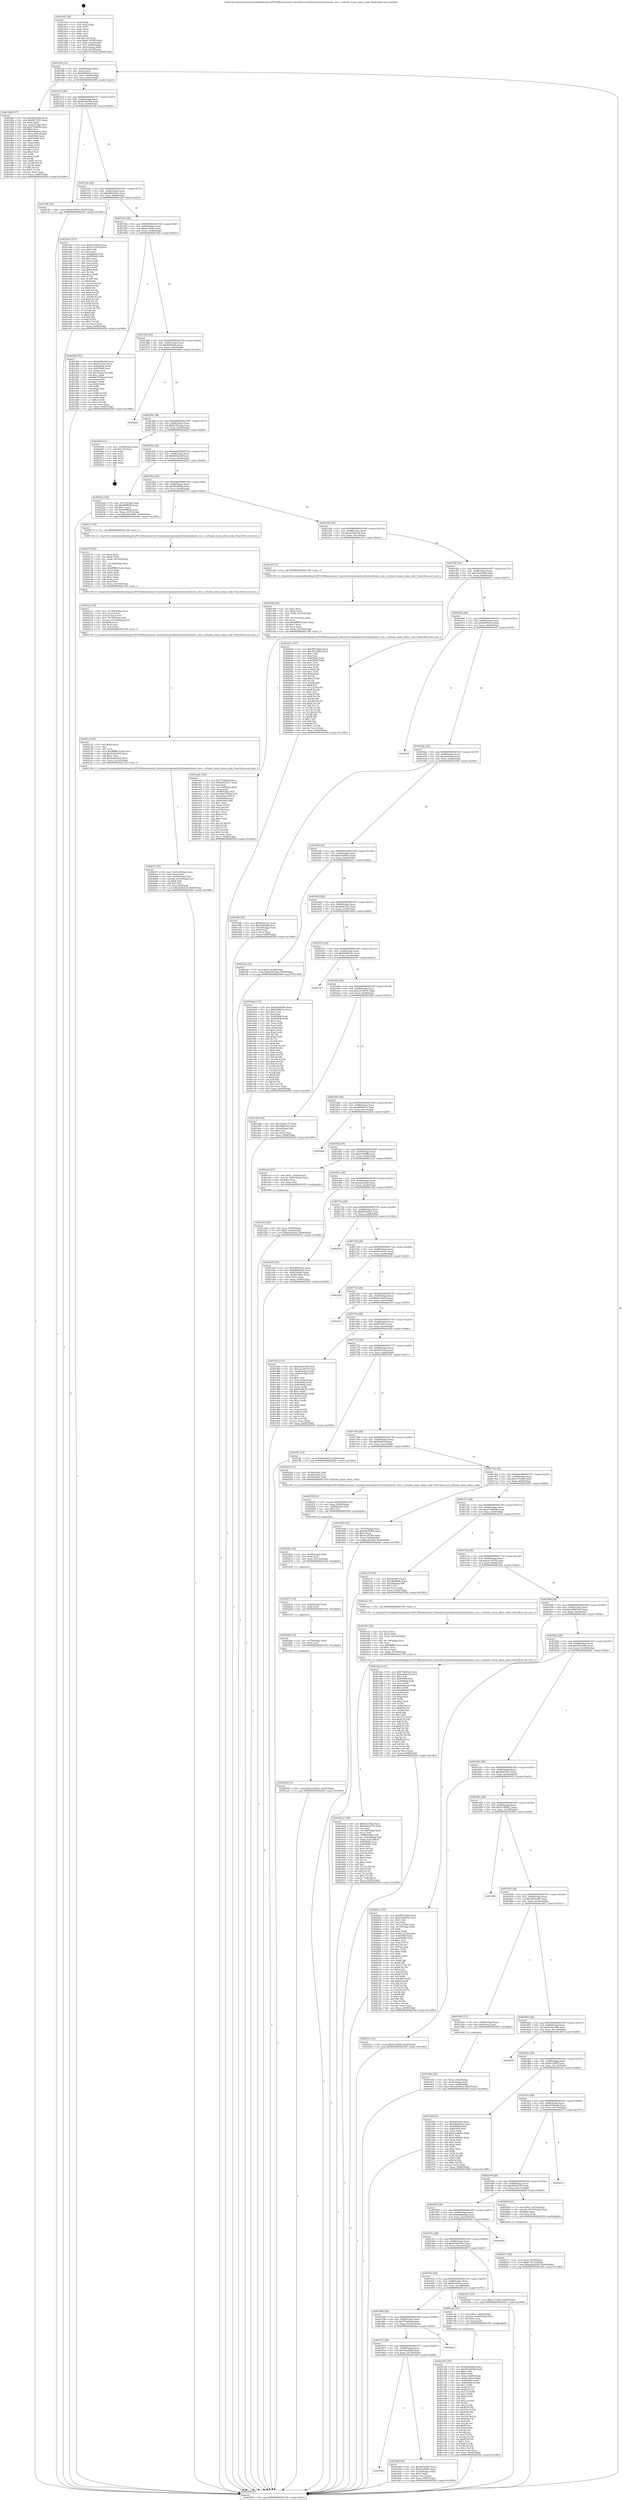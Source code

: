 digraph "0x4014c0" {
  label = "0x4014c0 (/mnt/c/Users/mathe/Desktop/tcc/POCII/binaries/extr_linuxdriversmediai2cm5molsm5mols_core.c_m5mols_enum_mbus_code_Final-ollvm.out::main(0))"
  labelloc = "t"
  node[shape=record]

  Entry [label="",width=0.3,height=0.3,shape=circle,fillcolor=black,style=filled]
  "0x4014f2" [label="{
     0x4014f2 [32]\l
     | [instrs]\l
     &nbsp;&nbsp;0x4014f2 \<+6\>: mov -0x84(%rbp),%eax\l
     &nbsp;&nbsp;0x4014f8 \<+2\>: mov %eax,%ecx\l
     &nbsp;&nbsp;0x4014fa \<+6\>: sub $0x82d624e3,%ecx\l
     &nbsp;&nbsp;0x401500 \<+6\>: mov %eax,-0x88(%rbp)\l
     &nbsp;&nbsp;0x401506 \<+6\>: mov %ecx,-0x8c(%rbp)\l
     &nbsp;&nbsp;0x40150c \<+6\>: je 0000000000401f86 \<main+0xac6\>\l
  }"]
  "0x401f86" [label="{
     0x401f86 [107]\l
     | [instrs]\l
     &nbsp;&nbsp;0x401f86 \<+5\>: mov $0x8af10afa,%eax\l
     &nbsp;&nbsp;0x401f8b \<+5\>: mov $0x8b74343,%ecx\l
     &nbsp;&nbsp;0x401f90 \<+2\>: xor %edx,%edx\l
     &nbsp;&nbsp;0x401f92 \<+3\>: mov -0x6c(%rbp),%esi\l
     &nbsp;&nbsp;0x401f95 \<+6\>: add $0xf79da9da,%esi\l
     &nbsp;&nbsp;0x401f9b \<+3\>: add $0x1,%esi\l
     &nbsp;&nbsp;0x401f9e \<+6\>: sub $0xf79da9da,%esi\l
     &nbsp;&nbsp;0x401fa4 \<+3\>: mov %esi,-0x6c(%rbp)\l
     &nbsp;&nbsp;0x401fa7 \<+7\>: mov 0x405064,%esi\l
     &nbsp;&nbsp;0x401fae \<+7\>: mov 0x405068,%edi\l
     &nbsp;&nbsp;0x401fb5 \<+3\>: sub $0x1,%edx\l
     &nbsp;&nbsp;0x401fb8 \<+3\>: mov %esi,%r8d\l
     &nbsp;&nbsp;0x401fbb \<+3\>: add %edx,%r8d\l
     &nbsp;&nbsp;0x401fbe \<+4\>: imul %r8d,%esi\l
     &nbsp;&nbsp;0x401fc2 \<+3\>: and $0x1,%esi\l
     &nbsp;&nbsp;0x401fc5 \<+3\>: cmp $0x0,%esi\l
     &nbsp;&nbsp;0x401fc8 \<+4\>: sete %r9b\l
     &nbsp;&nbsp;0x401fcc \<+3\>: cmp $0xa,%edi\l
     &nbsp;&nbsp;0x401fcf \<+4\>: setl %r10b\l
     &nbsp;&nbsp;0x401fd3 \<+3\>: mov %r9b,%r11b\l
     &nbsp;&nbsp;0x401fd6 \<+3\>: and %r10b,%r11b\l
     &nbsp;&nbsp;0x401fd9 \<+3\>: xor %r10b,%r9b\l
     &nbsp;&nbsp;0x401fdc \<+3\>: or %r9b,%r11b\l
     &nbsp;&nbsp;0x401fdf \<+4\>: test $0x1,%r11b\l
     &nbsp;&nbsp;0x401fe3 \<+3\>: cmovne %ecx,%eax\l
     &nbsp;&nbsp;0x401fe6 \<+6\>: mov %eax,-0x84(%rbp)\l
     &nbsp;&nbsp;0x401fec \<+5\>: jmp 0000000000402540 \<main+0x1080\>\l
  }"]
  "0x401512" [label="{
     0x401512 [28]\l
     | [instrs]\l
     &nbsp;&nbsp;0x401512 \<+5\>: jmp 0000000000401517 \<main+0x57\>\l
     &nbsp;&nbsp;0x401517 \<+6\>: mov -0x88(%rbp),%eax\l
     &nbsp;&nbsp;0x40151d \<+5\>: sub $0x85e427b8,%eax\l
     &nbsp;&nbsp;0x401522 \<+6\>: mov %eax,-0x90(%rbp)\l
     &nbsp;&nbsp;0x401528 \<+6\>: je 0000000000401cf4 \<main+0x834\>\l
  }"]
  Exit [label="",width=0.3,height=0.3,shape=circle,fillcolor=black,style=filled,peripheries=2]
  "0x401cf4" [label="{
     0x401cf4 [15]\l
     | [instrs]\l
     &nbsp;&nbsp;0x401cf4 \<+10\>: movl $0x8acf2f16,-0x84(%rbp)\l
     &nbsp;&nbsp;0x401cfe \<+5\>: jmp 0000000000402540 \<main+0x1080\>\l
  }"]
  "0x40152e" [label="{
     0x40152e [28]\l
     | [instrs]\l
     &nbsp;&nbsp;0x40152e \<+5\>: jmp 0000000000401533 \<main+0x73\>\l
     &nbsp;&nbsp;0x401533 \<+6\>: mov -0x88(%rbp),%eax\l
     &nbsp;&nbsp;0x401539 \<+5\>: sub $0x860d4d3e,%eax\l
     &nbsp;&nbsp;0x40153e \<+6\>: mov %eax,-0x94(%rbp)\l
     &nbsp;&nbsp;0x401544 \<+6\>: je 0000000000401a63 \<main+0x5a3\>\l
  }"]
  "0x402296" [label="{
     0x402296 [15]\l
     | [instrs]\l
     &nbsp;&nbsp;0x402296 \<+10\>: movl $0xb14d0f1d,-0x84(%rbp)\l
     &nbsp;&nbsp;0x4022a0 \<+5\>: jmp 0000000000402540 \<main+0x1080\>\l
  }"]
  "0x401a63" [label="{
     0x401a63 [137]\l
     | [instrs]\l
     &nbsp;&nbsp;0x401a63 \<+5\>: mov $0xfca1b953,%eax\l
     &nbsp;&nbsp;0x401a68 \<+5\>: mov $0x2a13970f,%ecx\l
     &nbsp;&nbsp;0x401a6d \<+2\>: mov $0x1,%dl\l
     &nbsp;&nbsp;0x401a6f \<+2\>: xor %esi,%esi\l
     &nbsp;&nbsp;0x401a71 \<+7\>: mov 0x405064,%edi\l
     &nbsp;&nbsp;0x401a78 \<+8\>: mov 0x405068,%r8d\l
     &nbsp;&nbsp;0x401a80 \<+3\>: sub $0x1,%esi\l
     &nbsp;&nbsp;0x401a83 \<+3\>: mov %edi,%r9d\l
     &nbsp;&nbsp;0x401a86 \<+3\>: add %esi,%r9d\l
     &nbsp;&nbsp;0x401a89 \<+4\>: imul %r9d,%edi\l
     &nbsp;&nbsp;0x401a8d \<+3\>: and $0x1,%edi\l
     &nbsp;&nbsp;0x401a90 \<+3\>: cmp $0x0,%edi\l
     &nbsp;&nbsp;0x401a93 \<+4\>: sete %r10b\l
     &nbsp;&nbsp;0x401a97 \<+4\>: cmp $0xa,%r8d\l
     &nbsp;&nbsp;0x401a9b \<+4\>: setl %r11b\l
     &nbsp;&nbsp;0x401a9f \<+3\>: mov %r10b,%bl\l
     &nbsp;&nbsp;0x401aa2 \<+3\>: xor $0xff,%bl\l
     &nbsp;&nbsp;0x401aa5 \<+3\>: mov %r11b,%r14b\l
     &nbsp;&nbsp;0x401aa8 \<+4\>: xor $0xff,%r14b\l
     &nbsp;&nbsp;0x401aac \<+3\>: xor $0x0,%dl\l
     &nbsp;&nbsp;0x401aaf \<+3\>: mov %bl,%r15b\l
     &nbsp;&nbsp;0x401ab2 \<+4\>: and $0x0,%r15b\l
     &nbsp;&nbsp;0x401ab6 \<+3\>: and %dl,%r10b\l
     &nbsp;&nbsp;0x401ab9 \<+3\>: mov %r14b,%r12b\l
     &nbsp;&nbsp;0x401abc \<+4\>: and $0x0,%r12b\l
     &nbsp;&nbsp;0x401ac0 \<+3\>: and %dl,%r11b\l
     &nbsp;&nbsp;0x401ac3 \<+3\>: or %r10b,%r15b\l
     &nbsp;&nbsp;0x401ac6 \<+3\>: or %r11b,%r12b\l
     &nbsp;&nbsp;0x401ac9 \<+3\>: xor %r12b,%r15b\l
     &nbsp;&nbsp;0x401acc \<+3\>: or %r14b,%bl\l
     &nbsp;&nbsp;0x401acf \<+3\>: xor $0xff,%bl\l
     &nbsp;&nbsp;0x401ad2 \<+3\>: or $0x0,%dl\l
     &nbsp;&nbsp;0x401ad5 \<+2\>: and %dl,%bl\l
     &nbsp;&nbsp;0x401ad7 \<+3\>: or %bl,%r15b\l
     &nbsp;&nbsp;0x401ada \<+4\>: test $0x1,%r15b\l
     &nbsp;&nbsp;0x401ade \<+3\>: cmovne %ecx,%eax\l
     &nbsp;&nbsp;0x401ae1 \<+6\>: mov %eax,-0x84(%rbp)\l
     &nbsp;&nbsp;0x401ae7 \<+5\>: jmp 0000000000402540 \<main+0x1080\>\l
  }"]
  "0x40154a" [label="{
     0x40154a [28]\l
     | [instrs]\l
     &nbsp;&nbsp;0x40154a \<+5\>: jmp 000000000040154f \<main+0x8f\>\l
     &nbsp;&nbsp;0x40154f \<+6\>: mov -0x88(%rbp),%eax\l
     &nbsp;&nbsp;0x401555 \<+5\>: sub $0x8acf2f16,%eax\l
     &nbsp;&nbsp;0x40155a \<+6\>: mov %eax,-0x98(%rbp)\l
     &nbsp;&nbsp;0x401560 \<+6\>: je 0000000000401d03 \<main+0x843\>\l
  }"]
  "0x40228a" [label="{
     0x40228a [12]\l
     | [instrs]\l
     &nbsp;&nbsp;0x40228a \<+4\>: mov -0x78(%rbp),%rdx\l
     &nbsp;&nbsp;0x40228e \<+3\>: mov %rdx,%rdi\l
     &nbsp;&nbsp;0x402291 \<+5\>: call 0000000000401030 \<free@plt\>\l
     | [calls]\l
     &nbsp;&nbsp;0x401030 \{1\} (unknown)\l
  }"]
  "0x401d03" [label="{
     0x401d03 [91]\l
     | [instrs]\l
     &nbsp;&nbsp;0x401d03 \<+5\>: mov $0x4cd0c458,%eax\l
     &nbsp;&nbsp;0x401d08 \<+5\>: mov $0x87cf35c,%ecx\l
     &nbsp;&nbsp;0x401d0d \<+7\>: mov 0x405064,%edx\l
     &nbsp;&nbsp;0x401d14 \<+7\>: mov 0x405068,%esi\l
     &nbsp;&nbsp;0x401d1b \<+2\>: mov %edx,%edi\l
     &nbsp;&nbsp;0x401d1d \<+6\>: sub $0x7936eec8,%edi\l
     &nbsp;&nbsp;0x401d23 \<+3\>: sub $0x1,%edi\l
     &nbsp;&nbsp;0x401d26 \<+6\>: add $0x7936eec8,%edi\l
     &nbsp;&nbsp;0x401d2c \<+3\>: imul %edi,%edx\l
     &nbsp;&nbsp;0x401d2f \<+3\>: and $0x1,%edx\l
     &nbsp;&nbsp;0x401d32 \<+3\>: cmp $0x0,%edx\l
     &nbsp;&nbsp;0x401d35 \<+4\>: sete %r8b\l
     &nbsp;&nbsp;0x401d39 \<+3\>: cmp $0xa,%esi\l
     &nbsp;&nbsp;0x401d3c \<+4\>: setl %r9b\l
     &nbsp;&nbsp;0x401d40 \<+3\>: mov %r8b,%r10b\l
     &nbsp;&nbsp;0x401d43 \<+3\>: and %r9b,%r10b\l
     &nbsp;&nbsp;0x401d46 \<+3\>: xor %r9b,%r8b\l
     &nbsp;&nbsp;0x401d49 \<+3\>: or %r8b,%r10b\l
     &nbsp;&nbsp;0x401d4c \<+4\>: test $0x1,%r10b\l
     &nbsp;&nbsp;0x401d50 \<+3\>: cmovne %ecx,%eax\l
     &nbsp;&nbsp;0x401d53 \<+6\>: mov %eax,-0x84(%rbp)\l
     &nbsp;&nbsp;0x401d59 \<+5\>: jmp 0000000000402540 \<main+0x1080\>\l
  }"]
  "0x401566" [label="{
     0x401566 [28]\l
     | [instrs]\l
     &nbsp;&nbsp;0x401566 \<+5\>: jmp 000000000040156b \<main+0xab\>\l
     &nbsp;&nbsp;0x40156b \<+6\>: mov -0x88(%rbp),%eax\l
     &nbsp;&nbsp;0x401571 \<+5\>: sub $0x8af10afa,%eax\l
     &nbsp;&nbsp;0x401576 \<+6\>: mov %eax,-0x9c(%rbp)\l
     &nbsp;&nbsp;0x40157c \<+6\>: je 00000000004024fe \<main+0x103e\>\l
  }"]
  "0x40227e" [label="{
     0x40227e [12]\l
     | [instrs]\l
     &nbsp;&nbsp;0x40227e \<+4\>: mov -0x68(%rbp),%rdx\l
     &nbsp;&nbsp;0x402282 \<+3\>: mov %rdx,%rdi\l
     &nbsp;&nbsp;0x402285 \<+5\>: call 0000000000401030 \<free@plt\>\l
     | [calls]\l
     &nbsp;&nbsp;0x401030 \{1\} (unknown)\l
  }"]
  "0x4024fe" [label="{
     0x4024fe\l
  }", style=dashed]
  "0x401582" [label="{
     0x401582 [28]\l
     | [instrs]\l
     &nbsp;&nbsp;0x401582 \<+5\>: jmp 0000000000401587 \<main+0xc7\>\l
     &nbsp;&nbsp;0x401587 \<+6\>: mov -0x88(%rbp),%eax\l
     &nbsp;&nbsp;0x40158d \<+5\>: sub $0x8c591daa,%eax\l
     &nbsp;&nbsp;0x401592 \<+6\>: mov %eax,-0xa0(%rbp)\l
     &nbsp;&nbsp;0x401598 \<+6\>: je 0000000000402404 \<main+0xf44\>\l
  }"]
  "0x40226c" [label="{
     0x40226c [18]\l
     | [instrs]\l
     &nbsp;&nbsp;0x40226c \<+4\>: mov -0x58(%rbp),%rdx\l
     &nbsp;&nbsp;0x402270 \<+3\>: mov %rdx,%rdi\l
     &nbsp;&nbsp;0x402273 \<+6\>: mov %eax,-0x150(%rbp)\l
     &nbsp;&nbsp;0x402279 \<+5\>: call 0000000000401030 \<free@plt\>\l
     | [calls]\l
     &nbsp;&nbsp;0x401030 \{1\} (unknown)\l
  }"]
  "0x402404" [label="{
     0x402404 [21]\l
     | [instrs]\l
     &nbsp;&nbsp;0x402404 \<+3\>: mov -0x38(%rbp),%eax\l
     &nbsp;&nbsp;0x402407 \<+7\>: add $0x138,%rsp\l
     &nbsp;&nbsp;0x40240e \<+1\>: pop %rbx\l
     &nbsp;&nbsp;0x40240f \<+2\>: pop %r12\l
     &nbsp;&nbsp;0x402411 \<+2\>: pop %r13\l
     &nbsp;&nbsp;0x402413 \<+2\>: pop %r14\l
     &nbsp;&nbsp;0x402415 \<+2\>: pop %r15\l
     &nbsp;&nbsp;0x402417 \<+1\>: pop %rbp\l
     &nbsp;&nbsp;0x402418 \<+1\>: ret\l
  }"]
  "0x40159e" [label="{
     0x40159e [28]\l
     | [instrs]\l
     &nbsp;&nbsp;0x40159e \<+5\>: jmp 00000000004015a3 \<main+0xe3\>\l
     &nbsp;&nbsp;0x4015a3 \<+6\>: mov -0x88(%rbp),%eax\l
     &nbsp;&nbsp;0x4015a9 \<+5\>: sub $0x929afa3f,%eax\l
     &nbsp;&nbsp;0x4015ae \<+6\>: mov %eax,-0xa4(%rbp)\l
     &nbsp;&nbsp;0x4015b4 \<+6\>: je 0000000000402222 \<main+0xd62\>\l
  }"]
  "0x402255" [label="{
     0x402255 [23]\l
     | [instrs]\l
     &nbsp;&nbsp;0x402255 \<+10\>: movabs $0x4030b6,%rdi\l
     &nbsp;&nbsp;0x40225f \<+3\>: mov %eax,-0x80(%rbp)\l
     &nbsp;&nbsp;0x402262 \<+3\>: mov -0x80(%rbp),%esi\l
     &nbsp;&nbsp;0x402265 \<+2\>: mov $0x0,%al\l
     &nbsp;&nbsp;0x402267 \<+5\>: call 0000000000401040 \<printf@plt\>\l
     | [calls]\l
     &nbsp;&nbsp;0x401040 \{1\} (unknown)\l
  }"]
  "0x402222" [label="{
     0x402222 [34]\l
     | [instrs]\l
     &nbsp;&nbsp;0x402222 \<+3\>: mov -0x7c(%rbp),%eax\l
     &nbsp;&nbsp;0x402225 \<+5\>: add $0xf9bff6d6,%eax\l
     &nbsp;&nbsp;0x40222a \<+3\>: add $0x1,%eax\l
     &nbsp;&nbsp;0x40222d \<+5\>: sub $0xf9bff6d6,%eax\l
     &nbsp;&nbsp;0x402232 \<+3\>: mov %eax,-0x7c(%rbp)\l
     &nbsp;&nbsp;0x402235 \<+10\>: movl $0xa42e9586,-0x84(%rbp)\l
     &nbsp;&nbsp;0x40223f \<+5\>: jmp 0000000000402540 \<main+0x1080\>\l
  }"]
  "0x4015ba" [label="{
     0x4015ba [28]\l
     | [instrs]\l
     &nbsp;&nbsp;0x4015ba \<+5\>: jmp 00000000004015bf \<main+0xff\>\l
     &nbsp;&nbsp;0x4015bf \<+6\>: mov -0x88(%rbp),%eax\l
     &nbsp;&nbsp;0x4015c5 \<+5\>: sub $0x98a9f6de,%eax\l
     &nbsp;&nbsp;0x4015ca \<+6\>: mov %eax,-0xa8(%rbp)\l
     &nbsp;&nbsp;0x4015d0 \<+6\>: je 0000000000402173 \<main+0xcb3\>\l
  }"]
  "0x4021f7" [label="{
     0x4021f7 [43]\l
     | [instrs]\l
     &nbsp;&nbsp;0x4021f7 \<+6\>: mov -0x14c(%rbp),%ecx\l
     &nbsp;&nbsp;0x4021fd \<+3\>: imul %eax,%ecx\l
     &nbsp;&nbsp;0x402200 \<+4\>: mov -0x78(%rbp),%r8\l
     &nbsp;&nbsp;0x402204 \<+4\>: movslq -0x7c(%rbp),%r9\l
     &nbsp;&nbsp;0x402208 \<+4\>: shl $0x4,%r9\l
     &nbsp;&nbsp;0x40220c \<+3\>: add %r9,%r8\l
     &nbsp;&nbsp;0x40220f \<+4\>: mov %ecx,0x8(%r8)\l
     &nbsp;&nbsp;0x402213 \<+10\>: movl $0x929afa3f,-0x84(%rbp)\l
     &nbsp;&nbsp;0x40221d \<+5\>: jmp 0000000000402540 \<main+0x1080\>\l
  }"]
  "0x402173" [label="{
     0x402173 [5]\l
     | [instrs]\l
     &nbsp;&nbsp;0x402173 \<+5\>: call 0000000000401160 \<next_i\>\l
     | [calls]\l
     &nbsp;&nbsp;0x401160 \{1\} (/mnt/c/Users/mathe/Desktop/tcc/POCII/binaries/extr_linuxdriversmediai2cm5molsm5mols_core.c_m5mols_enum_mbus_code_Final-ollvm.out::next_i)\l
  }"]
  "0x4015d6" [label="{
     0x4015d6 [28]\l
     | [instrs]\l
     &nbsp;&nbsp;0x4015d6 \<+5\>: jmp 00000000004015db \<main+0x11b\>\l
     &nbsp;&nbsp;0x4015db \<+6\>: mov -0x88(%rbp),%eax\l
     &nbsp;&nbsp;0x4015e1 \<+5\>: sub $0xa35b2c34,%eax\l
     &nbsp;&nbsp;0x4015e6 \<+6\>: mov %eax,-0xac(%rbp)\l
     &nbsp;&nbsp;0x4015ec \<+6\>: je 0000000000401e81 \<main+0x9c1\>\l
  }"]
  "0x4021cf" [label="{
     0x4021cf [40]\l
     | [instrs]\l
     &nbsp;&nbsp;0x4021cf \<+5\>: mov $0x2,%ecx\l
     &nbsp;&nbsp;0x4021d4 \<+1\>: cltd\l
     &nbsp;&nbsp;0x4021d5 \<+2\>: idiv %ecx\l
     &nbsp;&nbsp;0x4021d7 \<+6\>: imul $0xfffffffe,%edx,%ecx\l
     &nbsp;&nbsp;0x4021dd \<+6\>: sub $0x5edb1b95,%ecx\l
     &nbsp;&nbsp;0x4021e3 \<+3\>: add $0x1,%ecx\l
     &nbsp;&nbsp;0x4021e6 \<+6\>: add $0x5edb1b95,%ecx\l
     &nbsp;&nbsp;0x4021ec \<+6\>: mov %ecx,-0x14c(%rbp)\l
     &nbsp;&nbsp;0x4021f2 \<+5\>: call 0000000000401160 \<next_i\>\l
     | [calls]\l
     &nbsp;&nbsp;0x401160 \{1\} (/mnt/c/Users/mathe/Desktop/tcc/POCII/binaries/extr_linuxdriversmediai2cm5molsm5mols_core.c_m5mols_enum_mbus_code_Final-ollvm.out::next_i)\l
  }"]
  "0x401e81" [label="{
     0x401e81 [5]\l
     | [instrs]\l
     &nbsp;&nbsp;0x401e81 \<+5\>: call 0000000000401160 \<next_i\>\l
     | [calls]\l
     &nbsp;&nbsp;0x401160 \{1\} (/mnt/c/Users/mathe/Desktop/tcc/POCII/binaries/extr_linuxdriversmediai2cm5molsm5mols_core.c_m5mols_enum_mbus_code_Final-ollvm.out::next_i)\l
  }"]
  "0x4015f2" [label="{
     0x4015f2 [28]\l
     | [instrs]\l
     &nbsp;&nbsp;0x4015f2 \<+5\>: jmp 00000000004015f7 \<main+0x137\>\l
     &nbsp;&nbsp;0x4015f7 \<+6\>: mov -0x88(%rbp),%eax\l
     &nbsp;&nbsp;0x4015fd \<+5\>: sub $0xa42e9586,%eax\l
     &nbsp;&nbsp;0x401602 \<+6\>: mov %eax,-0xb0(%rbp)\l
     &nbsp;&nbsp;0x401608 \<+6\>: je 0000000000402031 \<main+0xb71\>\l
  }"]
  "0x4021ac" [label="{
     0x4021ac [35]\l
     | [instrs]\l
     &nbsp;&nbsp;0x4021ac \<+6\>: mov -0x148(%rbp),%ecx\l
     &nbsp;&nbsp;0x4021b2 \<+3\>: imul %eax,%ecx\l
     &nbsp;&nbsp;0x4021b5 \<+3\>: movslq %ecx,%r8\l
     &nbsp;&nbsp;0x4021b8 \<+4\>: mov -0x78(%rbp),%r9\l
     &nbsp;&nbsp;0x4021bc \<+4\>: movslq -0x7c(%rbp),%r10\l
     &nbsp;&nbsp;0x4021c0 \<+4\>: shl $0x4,%r10\l
     &nbsp;&nbsp;0x4021c4 \<+3\>: add %r10,%r9\l
     &nbsp;&nbsp;0x4021c7 \<+3\>: mov %r8,(%r9)\l
     &nbsp;&nbsp;0x4021ca \<+5\>: call 0000000000401160 \<next_i\>\l
     | [calls]\l
     &nbsp;&nbsp;0x401160 \{1\} (/mnt/c/Users/mathe/Desktop/tcc/POCII/binaries/extr_linuxdriversmediai2cm5molsm5mols_core.c_m5mols_enum_mbus_code_Final-ollvm.out::next_i)\l
  }"]
  "0x402031" [label="{
     0x402031 [137]\l
     | [instrs]\l
     &nbsp;&nbsp;0x402031 \<+5\>: mov $0xf567abb4,%eax\l
     &nbsp;&nbsp;0x402036 \<+5\>: mov $0x3f2109b4,%ecx\l
     &nbsp;&nbsp;0x40203b \<+2\>: mov $0x1,%dl\l
     &nbsp;&nbsp;0x40203d \<+2\>: xor %esi,%esi\l
     &nbsp;&nbsp;0x40203f \<+7\>: mov 0x405064,%edi\l
     &nbsp;&nbsp;0x402046 \<+8\>: mov 0x405068,%r8d\l
     &nbsp;&nbsp;0x40204e \<+3\>: sub $0x1,%esi\l
     &nbsp;&nbsp;0x402051 \<+3\>: mov %edi,%r9d\l
     &nbsp;&nbsp;0x402054 \<+3\>: add %esi,%r9d\l
     &nbsp;&nbsp;0x402057 \<+4\>: imul %r9d,%edi\l
     &nbsp;&nbsp;0x40205b \<+3\>: and $0x1,%edi\l
     &nbsp;&nbsp;0x40205e \<+3\>: cmp $0x0,%edi\l
     &nbsp;&nbsp;0x402061 \<+4\>: sete %r10b\l
     &nbsp;&nbsp;0x402065 \<+4\>: cmp $0xa,%r8d\l
     &nbsp;&nbsp;0x402069 \<+4\>: setl %r11b\l
     &nbsp;&nbsp;0x40206d \<+3\>: mov %r10b,%bl\l
     &nbsp;&nbsp;0x402070 \<+3\>: xor $0xff,%bl\l
     &nbsp;&nbsp;0x402073 \<+3\>: mov %r11b,%r14b\l
     &nbsp;&nbsp;0x402076 \<+4\>: xor $0xff,%r14b\l
     &nbsp;&nbsp;0x40207a \<+3\>: xor $0x1,%dl\l
     &nbsp;&nbsp;0x40207d \<+3\>: mov %bl,%r15b\l
     &nbsp;&nbsp;0x402080 \<+4\>: and $0xff,%r15b\l
     &nbsp;&nbsp;0x402084 \<+3\>: and %dl,%r10b\l
     &nbsp;&nbsp;0x402087 \<+3\>: mov %r14b,%r12b\l
     &nbsp;&nbsp;0x40208a \<+4\>: and $0xff,%r12b\l
     &nbsp;&nbsp;0x40208e \<+3\>: and %dl,%r11b\l
     &nbsp;&nbsp;0x402091 \<+3\>: or %r10b,%r15b\l
     &nbsp;&nbsp;0x402094 \<+3\>: or %r11b,%r12b\l
     &nbsp;&nbsp;0x402097 \<+3\>: xor %r12b,%r15b\l
     &nbsp;&nbsp;0x40209a \<+3\>: or %r14b,%bl\l
     &nbsp;&nbsp;0x40209d \<+3\>: xor $0xff,%bl\l
     &nbsp;&nbsp;0x4020a0 \<+3\>: or $0x1,%dl\l
     &nbsp;&nbsp;0x4020a3 \<+2\>: and %dl,%bl\l
     &nbsp;&nbsp;0x4020a5 \<+3\>: or %bl,%r15b\l
     &nbsp;&nbsp;0x4020a8 \<+4\>: test $0x1,%r15b\l
     &nbsp;&nbsp;0x4020ac \<+3\>: cmovne %ecx,%eax\l
     &nbsp;&nbsp;0x4020af \<+6\>: mov %eax,-0x84(%rbp)\l
     &nbsp;&nbsp;0x4020b5 \<+5\>: jmp 0000000000402540 \<main+0x1080\>\l
  }"]
  "0x40160e" [label="{
     0x40160e [28]\l
     | [instrs]\l
     &nbsp;&nbsp;0x40160e \<+5\>: jmp 0000000000401613 \<main+0x153\>\l
     &nbsp;&nbsp;0x401613 \<+6\>: mov -0x88(%rbp),%eax\l
     &nbsp;&nbsp;0x401619 \<+5\>: sub $0xa4659c1e,%eax\l
     &nbsp;&nbsp;0x40161e \<+6\>: mov %eax,-0xb4(%rbp)\l
     &nbsp;&nbsp;0x401624 \<+6\>: je 00000000004023df \<main+0xf1f\>\l
  }"]
  "0x402178" [label="{
     0x402178 [52]\l
     | [instrs]\l
     &nbsp;&nbsp;0x402178 \<+2\>: xor %ecx,%ecx\l
     &nbsp;&nbsp;0x40217a \<+5\>: mov $0x2,%edx\l
     &nbsp;&nbsp;0x40217f \<+6\>: mov %edx,-0x144(%rbp)\l
     &nbsp;&nbsp;0x402185 \<+1\>: cltd\l
     &nbsp;&nbsp;0x402186 \<+6\>: mov -0x144(%rbp),%esi\l
     &nbsp;&nbsp;0x40218c \<+2\>: idiv %esi\l
     &nbsp;&nbsp;0x40218e \<+6\>: imul $0xfffffffe,%edx,%edx\l
     &nbsp;&nbsp;0x402194 \<+2\>: mov %ecx,%edi\l
     &nbsp;&nbsp;0x402196 \<+2\>: sub %edx,%edi\l
     &nbsp;&nbsp;0x402198 \<+2\>: mov %ecx,%edx\l
     &nbsp;&nbsp;0x40219a \<+3\>: sub $0x1,%edx\l
     &nbsp;&nbsp;0x40219d \<+2\>: add %edx,%edi\l
     &nbsp;&nbsp;0x40219f \<+2\>: sub %edi,%ecx\l
     &nbsp;&nbsp;0x4021a1 \<+6\>: mov %ecx,-0x148(%rbp)\l
     &nbsp;&nbsp;0x4021a7 \<+5\>: call 0000000000401160 \<next_i\>\l
     | [calls]\l
     &nbsp;&nbsp;0x401160 \{1\} (/mnt/c/Users/mathe/Desktop/tcc/POCII/binaries/extr_linuxdriversmediai2cm5molsm5mols_core.c_m5mols_enum_mbus_code_Final-ollvm.out::next_i)\l
  }"]
  "0x4023df" [label="{
     0x4023df\l
  }", style=dashed]
  "0x40162a" [label="{
     0x40162a [28]\l
     | [instrs]\l
     &nbsp;&nbsp;0x40162a \<+5\>: jmp 000000000040162f \<main+0x16f\>\l
     &nbsp;&nbsp;0x40162f \<+6\>: mov -0x88(%rbp),%eax\l
     &nbsp;&nbsp;0x401635 \<+5\>: sub $0xaaf9f4bd,%eax\l
     &nbsp;&nbsp;0x40163a \<+6\>: mov %eax,-0xb8(%rbp)\l
     &nbsp;&nbsp;0x401640 \<+6\>: je 00000000004019f6 \<main+0x536\>\l
  }"]
  "0x402017" [label="{
     0x402017 [26]\l
     | [instrs]\l
     &nbsp;&nbsp;0x402017 \<+4\>: mov %rax,-0x78(%rbp)\l
     &nbsp;&nbsp;0x40201b \<+7\>: movl $0x0,-0x7c(%rbp)\l
     &nbsp;&nbsp;0x402022 \<+10\>: movl $0xa42e9586,-0x84(%rbp)\l
     &nbsp;&nbsp;0x40202c \<+5\>: jmp 0000000000402540 \<main+0x1080\>\l
  }"]
  "0x4019f6" [label="{
     0x4019f6 [30]\l
     | [instrs]\l
     &nbsp;&nbsp;0x4019f6 \<+5\>: mov $0xfbce6121,%eax\l
     &nbsp;&nbsp;0x4019fb \<+5\>: mov $0xe1b0eff8,%ecx\l
     &nbsp;&nbsp;0x401a00 \<+3\>: mov -0x30(%rbp),%edx\l
     &nbsp;&nbsp;0x401a03 \<+3\>: cmp $0x0,%edx\l
     &nbsp;&nbsp;0x401a06 \<+3\>: cmove %ecx,%eax\l
     &nbsp;&nbsp;0x401a09 \<+6\>: mov %eax,-0x84(%rbp)\l
     &nbsp;&nbsp;0x401a0f \<+5\>: jmp 0000000000402540 \<main+0x1080\>\l
  }"]
  "0x401646" [label="{
     0x401646 [28]\l
     | [instrs]\l
     &nbsp;&nbsp;0x401646 \<+5\>: jmp 000000000040164b \<main+0x18b\>\l
     &nbsp;&nbsp;0x40164b \<+6\>: mov -0x88(%rbp),%eax\l
     &nbsp;&nbsp;0x401651 \<+5\>: sub $0xb14d0f1d,%eax\l
     &nbsp;&nbsp;0x401656 \<+6\>: mov %eax,-0xbc(%rbp)\l
     &nbsp;&nbsp;0x40165c \<+6\>: je 00000000004023ee \<main+0xf2e\>\l
  }"]
  "0x401eb2" [label="{
     0x401eb2 [106]\l
     | [instrs]\l
     &nbsp;&nbsp;0x401eb2 \<+5\>: mov $0x77a60afa,%ecx\l
     &nbsp;&nbsp;0x401eb7 \<+5\>: mov $0x444392c7,%edx\l
     &nbsp;&nbsp;0x401ebc \<+2\>: xor %esi,%esi\l
     &nbsp;&nbsp;0x401ebe \<+6\>: mov -0x140(%rbp),%edi\l
     &nbsp;&nbsp;0x401ec4 \<+3\>: imul %eax,%edi\l
     &nbsp;&nbsp;0x401ec7 \<+4\>: mov -0x68(%rbp),%r8\l
     &nbsp;&nbsp;0x401ecb \<+4\>: movslq -0x6c(%rbp),%r9\l
     &nbsp;&nbsp;0x401ecf \<+4\>: mov %edi,(%r8,%r9,4)\l
     &nbsp;&nbsp;0x401ed3 \<+7\>: mov 0x405064,%eax\l
     &nbsp;&nbsp;0x401eda \<+7\>: mov 0x405068,%edi\l
     &nbsp;&nbsp;0x401ee1 \<+3\>: sub $0x1,%esi\l
     &nbsp;&nbsp;0x401ee4 \<+3\>: mov %eax,%r10d\l
     &nbsp;&nbsp;0x401ee7 \<+3\>: add %esi,%r10d\l
     &nbsp;&nbsp;0x401eea \<+4\>: imul %r10d,%eax\l
     &nbsp;&nbsp;0x401eee \<+3\>: and $0x1,%eax\l
     &nbsp;&nbsp;0x401ef1 \<+3\>: cmp $0x0,%eax\l
     &nbsp;&nbsp;0x401ef4 \<+4\>: sete %r11b\l
     &nbsp;&nbsp;0x401ef8 \<+3\>: cmp $0xa,%edi\l
     &nbsp;&nbsp;0x401efb \<+3\>: setl %bl\l
     &nbsp;&nbsp;0x401efe \<+3\>: mov %r11b,%r14b\l
     &nbsp;&nbsp;0x401f01 \<+3\>: and %bl,%r14b\l
     &nbsp;&nbsp;0x401f04 \<+3\>: xor %bl,%r11b\l
     &nbsp;&nbsp;0x401f07 \<+3\>: or %r11b,%r14b\l
     &nbsp;&nbsp;0x401f0a \<+4\>: test $0x1,%r14b\l
     &nbsp;&nbsp;0x401f0e \<+3\>: cmovne %edx,%ecx\l
     &nbsp;&nbsp;0x401f11 \<+6\>: mov %ecx,-0x84(%rbp)\l
     &nbsp;&nbsp;0x401f17 \<+5\>: jmp 0000000000402540 \<main+0x1080\>\l
  }"]
  "0x4023ee" [label="{
     0x4023ee [22]\l
     | [instrs]\l
     &nbsp;&nbsp;0x4023ee \<+7\>: movl $0x0,-0x38(%rbp)\l
     &nbsp;&nbsp;0x4023f5 \<+10\>: movl $0x8c591daa,-0x84(%rbp)\l
     &nbsp;&nbsp;0x4023ff \<+5\>: jmp 0000000000402540 \<main+0x1080\>\l
  }"]
  "0x401662" [label="{
     0x401662 [28]\l
     | [instrs]\l
     &nbsp;&nbsp;0x401662 \<+5\>: jmp 0000000000401667 \<main+0x1a7\>\l
     &nbsp;&nbsp;0x401667 \<+6\>: mov -0x88(%rbp),%eax\l
     &nbsp;&nbsp;0x40166d \<+5\>: sub $0xb4601dea,%eax\l
     &nbsp;&nbsp;0x401672 \<+6\>: mov %eax,-0xc0(%rbp)\l
     &nbsp;&nbsp;0x401678 \<+6\>: je 0000000000401bb8 \<main+0x6f8\>\l
  }"]
  "0x401e86" [label="{
     0x401e86 [44]\l
     | [instrs]\l
     &nbsp;&nbsp;0x401e86 \<+2\>: xor %ecx,%ecx\l
     &nbsp;&nbsp;0x401e88 \<+5\>: mov $0x2,%edx\l
     &nbsp;&nbsp;0x401e8d \<+6\>: mov %edx,-0x13c(%rbp)\l
     &nbsp;&nbsp;0x401e93 \<+1\>: cltd\l
     &nbsp;&nbsp;0x401e94 \<+6\>: mov -0x13c(%rbp),%esi\l
     &nbsp;&nbsp;0x401e9a \<+2\>: idiv %esi\l
     &nbsp;&nbsp;0x401e9c \<+6\>: imul $0xfffffffe,%edx,%edx\l
     &nbsp;&nbsp;0x401ea2 \<+3\>: sub $0x1,%ecx\l
     &nbsp;&nbsp;0x401ea5 \<+2\>: sub %ecx,%edx\l
     &nbsp;&nbsp;0x401ea7 \<+6\>: mov %edx,-0x140(%rbp)\l
     &nbsp;&nbsp;0x401ead \<+5\>: call 0000000000401160 \<next_i\>\l
     | [calls]\l
     &nbsp;&nbsp;0x401160 \{1\} (/mnt/c/Users/mathe/Desktop/tcc/POCII/binaries/extr_linuxdriversmediai2cm5molsm5mols_core.c_m5mols_enum_mbus_code_Final-ollvm.out::next_i)\l
  }"]
  "0x401bb8" [label="{
     0x401bb8 [137]\l
     | [instrs]\l
     &nbsp;&nbsp;0x401bb8 \<+5\>: mov $0x6282b9eb,%eax\l
     &nbsp;&nbsp;0x401bbd \<+5\>: mov $0x6cd031ee,%ecx\l
     &nbsp;&nbsp;0x401bc2 \<+2\>: mov $0x1,%dl\l
     &nbsp;&nbsp;0x401bc4 \<+2\>: xor %esi,%esi\l
     &nbsp;&nbsp;0x401bc6 \<+7\>: mov 0x405064,%edi\l
     &nbsp;&nbsp;0x401bcd \<+8\>: mov 0x405068,%r8d\l
     &nbsp;&nbsp;0x401bd5 \<+3\>: sub $0x1,%esi\l
     &nbsp;&nbsp;0x401bd8 \<+3\>: mov %edi,%r9d\l
     &nbsp;&nbsp;0x401bdb \<+3\>: add %esi,%r9d\l
     &nbsp;&nbsp;0x401bde \<+4\>: imul %r9d,%edi\l
     &nbsp;&nbsp;0x401be2 \<+3\>: and $0x1,%edi\l
     &nbsp;&nbsp;0x401be5 \<+3\>: cmp $0x0,%edi\l
     &nbsp;&nbsp;0x401be8 \<+4\>: sete %r10b\l
     &nbsp;&nbsp;0x401bec \<+4\>: cmp $0xa,%r8d\l
     &nbsp;&nbsp;0x401bf0 \<+4\>: setl %r11b\l
     &nbsp;&nbsp;0x401bf4 \<+3\>: mov %r10b,%bl\l
     &nbsp;&nbsp;0x401bf7 \<+3\>: xor $0xff,%bl\l
     &nbsp;&nbsp;0x401bfa \<+3\>: mov %r11b,%r14b\l
     &nbsp;&nbsp;0x401bfd \<+4\>: xor $0xff,%r14b\l
     &nbsp;&nbsp;0x401c01 \<+3\>: xor $0x0,%dl\l
     &nbsp;&nbsp;0x401c04 \<+3\>: mov %bl,%r15b\l
     &nbsp;&nbsp;0x401c07 \<+4\>: and $0x0,%r15b\l
     &nbsp;&nbsp;0x401c0b \<+3\>: and %dl,%r10b\l
     &nbsp;&nbsp;0x401c0e \<+3\>: mov %r14b,%r12b\l
     &nbsp;&nbsp;0x401c11 \<+4\>: and $0x0,%r12b\l
     &nbsp;&nbsp;0x401c15 \<+3\>: and %dl,%r11b\l
     &nbsp;&nbsp;0x401c18 \<+3\>: or %r10b,%r15b\l
     &nbsp;&nbsp;0x401c1b \<+3\>: or %r11b,%r12b\l
     &nbsp;&nbsp;0x401c1e \<+3\>: xor %r12b,%r15b\l
     &nbsp;&nbsp;0x401c21 \<+3\>: or %r14b,%bl\l
     &nbsp;&nbsp;0x401c24 \<+3\>: xor $0xff,%bl\l
     &nbsp;&nbsp;0x401c27 \<+3\>: or $0x0,%dl\l
     &nbsp;&nbsp;0x401c2a \<+2\>: and %dl,%bl\l
     &nbsp;&nbsp;0x401c2c \<+3\>: or %bl,%r15b\l
     &nbsp;&nbsp;0x401c2f \<+4\>: test $0x1,%r15b\l
     &nbsp;&nbsp;0x401c33 \<+3\>: cmovne %ecx,%eax\l
     &nbsp;&nbsp;0x401c36 \<+6\>: mov %eax,-0x84(%rbp)\l
     &nbsp;&nbsp;0x401c3c \<+5\>: jmp 0000000000402540 \<main+0x1080\>\l
  }"]
  "0x40167e" [label="{
     0x40167e [28]\l
     | [instrs]\l
     &nbsp;&nbsp;0x40167e \<+5\>: jmp 0000000000401683 \<main+0x1c3\>\l
     &nbsp;&nbsp;0x401683 \<+6\>: mov -0x88(%rbp),%eax\l
     &nbsp;&nbsp;0x401689 \<+5\>: sub $0xbbb66cd1,%eax\l
     &nbsp;&nbsp;0x40168e \<+6\>: mov %eax,-0xc4(%rbp)\l
     &nbsp;&nbsp;0x401694 \<+6\>: je 0000000000402347 \<main+0xe87\>\l
  }"]
  "0x401c58" [label="{
     0x401c58 [156]\l
     | [instrs]\l
     &nbsp;&nbsp;0x401c58 \<+5\>: mov $0x6282b9eb,%ecx\l
     &nbsp;&nbsp;0x401c5d \<+5\>: mov $0x85e427b8,%edx\l
     &nbsp;&nbsp;0x401c62 \<+3\>: mov $0x1,%sil\l
     &nbsp;&nbsp;0x401c65 \<+3\>: xor %r8d,%r8d\l
     &nbsp;&nbsp;0x401c68 \<+4\>: mov %rax,-0x68(%rbp)\l
     &nbsp;&nbsp;0x401c6c \<+7\>: movl $0x0,-0x6c(%rbp)\l
     &nbsp;&nbsp;0x401c73 \<+8\>: mov 0x405064,%r9d\l
     &nbsp;&nbsp;0x401c7b \<+8\>: mov 0x405068,%r10d\l
     &nbsp;&nbsp;0x401c83 \<+4\>: sub $0x1,%r8d\l
     &nbsp;&nbsp;0x401c87 \<+3\>: mov %r9d,%r11d\l
     &nbsp;&nbsp;0x401c8a \<+3\>: add %r8d,%r11d\l
     &nbsp;&nbsp;0x401c8d \<+4\>: imul %r11d,%r9d\l
     &nbsp;&nbsp;0x401c91 \<+4\>: and $0x1,%r9d\l
     &nbsp;&nbsp;0x401c95 \<+4\>: cmp $0x0,%r9d\l
     &nbsp;&nbsp;0x401c99 \<+3\>: sete %bl\l
     &nbsp;&nbsp;0x401c9c \<+4\>: cmp $0xa,%r10d\l
     &nbsp;&nbsp;0x401ca0 \<+4\>: setl %r14b\l
     &nbsp;&nbsp;0x401ca4 \<+3\>: mov %bl,%r15b\l
     &nbsp;&nbsp;0x401ca7 \<+4\>: xor $0xff,%r15b\l
     &nbsp;&nbsp;0x401cab \<+3\>: mov %r14b,%r12b\l
     &nbsp;&nbsp;0x401cae \<+4\>: xor $0xff,%r12b\l
     &nbsp;&nbsp;0x401cb2 \<+4\>: xor $0x1,%sil\l
     &nbsp;&nbsp;0x401cb6 \<+3\>: mov %r15b,%r13b\l
     &nbsp;&nbsp;0x401cb9 \<+4\>: and $0xff,%r13b\l
     &nbsp;&nbsp;0x401cbd \<+3\>: and %sil,%bl\l
     &nbsp;&nbsp;0x401cc0 \<+3\>: mov %r12b,%al\l
     &nbsp;&nbsp;0x401cc3 \<+2\>: and $0xff,%al\l
     &nbsp;&nbsp;0x401cc5 \<+3\>: and %sil,%r14b\l
     &nbsp;&nbsp;0x401cc8 \<+3\>: or %bl,%r13b\l
     &nbsp;&nbsp;0x401ccb \<+3\>: or %r14b,%al\l
     &nbsp;&nbsp;0x401cce \<+3\>: xor %al,%r13b\l
     &nbsp;&nbsp;0x401cd1 \<+3\>: or %r12b,%r15b\l
     &nbsp;&nbsp;0x401cd4 \<+4\>: xor $0xff,%r15b\l
     &nbsp;&nbsp;0x401cd8 \<+4\>: or $0x1,%sil\l
     &nbsp;&nbsp;0x401cdc \<+3\>: and %sil,%r15b\l
     &nbsp;&nbsp;0x401cdf \<+3\>: or %r15b,%r13b\l
     &nbsp;&nbsp;0x401ce2 \<+4\>: test $0x1,%r13b\l
     &nbsp;&nbsp;0x401ce6 \<+3\>: cmovne %edx,%ecx\l
     &nbsp;&nbsp;0x401ce9 \<+6\>: mov %ecx,-0x84(%rbp)\l
     &nbsp;&nbsp;0x401cef \<+5\>: jmp 0000000000402540 \<main+0x1080\>\l
  }"]
  "0x402347" [label="{
     0x402347\l
  }", style=dashed]
  "0x40169a" [label="{
     0x40169a [28]\l
     | [instrs]\l
     &nbsp;&nbsp;0x40169a \<+5\>: jmp 000000000040169f \<main+0x1df\>\l
     &nbsp;&nbsp;0x40169f \<+6\>: mov -0x88(%rbp),%eax\l
     &nbsp;&nbsp;0x4016a5 \<+5\>: sub $0xc2139478,%eax\l
     &nbsp;&nbsp;0x4016aa \<+6\>: mov %eax,-0xc8(%rbp)\l
     &nbsp;&nbsp;0x4016b0 \<+6\>: je 0000000000401dd0 \<main+0x910\>\l
  }"]
  "0x401b1d" [label="{
     0x401b1d [106]\l
     | [instrs]\l
     &nbsp;&nbsp;0x401b1d \<+5\>: mov $0xfca1b953,%ecx\l
     &nbsp;&nbsp;0x401b22 \<+5\>: mov $0x63de477b,%edx\l
     &nbsp;&nbsp;0x401b27 \<+2\>: xor %esi,%esi\l
     &nbsp;&nbsp;0x401b29 \<+6\>: mov -0x138(%rbp),%edi\l
     &nbsp;&nbsp;0x401b2f \<+3\>: imul %eax,%edi\l
     &nbsp;&nbsp;0x401b32 \<+4\>: mov -0x58(%rbp),%r8\l
     &nbsp;&nbsp;0x401b36 \<+4\>: movslq -0x5c(%rbp),%r9\l
     &nbsp;&nbsp;0x401b3a \<+4\>: mov %edi,(%r8,%r9,4)\l
     &nbsp;&nbsp;0x401b3e \<+7\>: mov 0x405064,%eax\l
     &nbsp;&nbsp;0x401b45 \<+7\>: mov 0x405068,%edi\l
     &nbsp;&nbsp;0x401b4c \<+3\>: sub $0x1,%esi\l
     &nbsp;&nbsp;0x401b4f \<+3\>: mov %eax,%r10d\l
     &nbsp;&nbsp;0x401b52 \<+3\>: add %esi,%r10d\l
     &nbsp;&nbsp;0x401b55 \<+4\>: imul %r10d,%eax\l
     &nbsp;&nbsp;0x401b59 \<+3\>: and $0x1,%eax\l
     &nbsp;&nbsp;0x401b5c \<+3\>: cmp $0x0,%eax\l
     &nbsp;&nbsp;0x401b5f \<+4\>: sete %r11b\l
     &nbsp;&nbsp;0x401b63 \<+3\>: cmp $0xa,%edi\l
     &nbsp;&nbsp;0x401b66 \<+3\>: setl %bl\l
     &nbsp;&nbsp;0x401b69 \<+3\>: mov %r11b,%r14b\l
     &nbsp;&nbsp;0x401b6c \<+3\>: and %bl,%r14b\l
     &nbsp;&nbsp;0x401b6f \<+3\>: xor %bl,%r11b\l
     &nbsp;&nbsp;0x401b72 \<+3\>: or %r11b,%r14b\l
     &nbsp;&nbsp;0x401b75 \<+4\>: test $0x1,%r14b\l
     &nbsp;&nbsp;0x401b79 \<+3\>: cmovne %edx,%ecx\l
     &nbsp;&nbsp;0x401b7c \<+6\>: mov %ecx,-0x84(%rbp)\l
     &nbsp;&nbsp;0x401b82 \<+5\>: jmp 0000000000402540 \<main+0x1080\>\l
  }"]
  "0x401dd0" [label="{
     0x401dd0 [30]\l
     | [instrs]\l
     &nbsp;&nbsp;0x401dd0 \<+5\>: mov $0x526a5137,%eax\l
     &nbsp;&nbsp;0x401dd5 \<+5\>: mov $0x398474e5,%ecx\l
     &nbsp;&nbsp;0x401dda \<+3\>: mov -0x2a(%rbp),%dl\l
     &nbsp;&nbsp;0x401ddd \<+3\>: test $0x1,%dl\l
     &nbsp;&nbsp;0x401de0 \<+3\>: cmovne %ecx,%eax\l
     &nbsp;&nbsp;0x401de3 \<+6\>: mov %eax,-0x84(%rbp)\l
     &nbsp;&nbsp;0x401de9 \<+5\>: jmp 0000000000402540 \<main+0x1080\>\l
  }"]
  "0x4016b6" [label="{
     0x4016b6 [28]\l
     | [instrs]\l
     &nbsp;&nbsp;0x4016b6 \<+5\>: jmp 00000000004016bb \<main+0x1fb\>\l
     &nbsp;&nbsp;0x4016bb \<+6\>: mov -0x88(%rbp),%eax\l
     &nbsp;&nbsp;0x4016c1 \<+5\>: sub $0xdfd39013,%eax\l
     &nbsp;&nbsp;0x4016c6 \<+6\>: mov %eax,-0xcc(%rbp)\l
     &nbsp;&nbsp;0x4016cc \<+6\>: je 00000000004022b4 \<main+0xdf4\>\l
  }"]
  "0x401af1" [label="{
     0x401af1 [44]\l
     | [instrs]\l
     &nbsp;&nbsp;0x401af1 \<+2\>: xor %ecx,%ecx\l
     &nbsp;&nbsp;0x401af3 \<+5\>: mov $0x2,%edx\l
     &nbsp;&nbsp;0x401af8 \<+6\>: mov %edx,-0x134(%rbp)\l
     &nbsp;&nbsp;0x401afe \<+1\>: cltd\l
     &nbsp;&nbsp;0x401aff \<+6\>: mov -0x134(%rbp),%esi\l
     &nbsp;&nbsp;0x401b05 \<+2\>: idiv %esi\l
     &nbsp;&nbsp;0x401b07 \<+6\>: imul $0xfffffffe,%edx,%edx\l
     &nbsp;&nbsp;0x401b0d \<+3\>: sub $0x1,%ecx\l
     &nbsp;&nbsp;0x401b10 \<+2\>: sub %ecx,%edx\l
     &nbsp;&nbsp;0x401b12 \<+6\>: mov %edx,-0x138(%rbp)\l
     &nbsp;&nbsp;0x401b18 \<+5\>: call 0000000000401160 \<next_i\>\l
     | [calls]\l
     &nbsp;&nbsp;0x401160 \{1\} (/mnt/c/Users/mathe/Desktop/tcc/POCII/binaries/extr_linuxdriversmediai2cm5molsm5mols_core.c_m5mols_enum_mbus_code_Final-ollvm.out::next_i)\l
  }"]
  "0x4022b4" [label="{
     0x4022b4\l
  }", style=dashed]
  "0x4016d2" [label="{
     0x4016d2 [28]\l
     | [instrs]\l
     &nbsp;&nbsp;0x4016d2 \<+5\>: jmp 00000000004016d7 \<main+0x217\>\l
     &nbsp;&nbsp;0x4016d7 \<+6\>: mov -0x88(%rbp),%eax\l
     &nbsp;&nbsp;0x4016dd \<+5\>: sub $0xe1b0eff8,%eax\l
     &nbsp;&nbsp;0x4016e2 \<+6\>: mov %eax,-0xd0(%rbp)\l
     &nbsp;&nbsp;0x4016e8 \<+6\>: je 0000000000401a14 \<main+0x554\>\l
  }"]
  "0x401a2b" [label="{
     0x401a2b [26]\l
     | [instrs]\l
     &nbsp;&nbsp;0x401a2b \<+4\>: mov %rax,-0x58(%rbp)\l
     &nbsp;&nbsp;0x401a2f \<+7\>: movl $0x0,-0x5c(%rbp)\l
     &nbsp;&nbsp;0x401a36 \<+10\>: movl $0xe2fa3f2d,-0x84(%rbp)\l
     &nbsp;&nbsp;0x401a40 \<+5\>: jmp 0000000000402540 \<main+0x1080\>\l
  }"]
  "0x401a14" [label="{
     0x401a14 [23]\l
     | [instrs]\l
     &nbsp;&nbsp;0x401a14 \<+7\>: movl $0x1,-0x50(%rbp)\l
     &nbsp;&nbsp;0x401a1b \<+4\>: movslq -0x50(%rbp),%rax\l
     &nbsp;&nbsp;0x401a1f \<+4\>: shl $0x2,%rax\l
     &nbsp;&nbsp;0x401a23 \<+3\>: mov %rax,%rdi\l
     &nbsp;&nbsp;0x401a26 \<+5\>: call 0000000000401050 \<malloc@plt\>\l
     | [calls]\l
     &nbsp;&nbsp;0x401050 \{1\} (unknown)\l
  }"]
  "0x4016ee" [label="{
     0x4016ee [28]\l
     | [instrs]\l
     &nbsp;&nbsp;0x4016ee \<+5\>: jmp 00000000004016f3 \<main+0x233\>\l
     &nbsp;&nbsp;0x4016f3 \<+6\>: mov -0x88(%rbp),%eax\l
     &nbsp;&nbsp;0x4016f9 \<+5\>: sub $0xe2fa3f2d,%eax\l
     &nbsp;&nbsp;0x4016fe \<+6\>: mov %eax,-0xd4(%rbp)\l
     &nbsp;&nbsp;0x401704 \<+6\>: je 0000000000401a45 \<main+0x585\>\l
  }"]
  "0x4019de" [label="{
     0x4019de [24]\l
     | [instrs]\l
     &nbsp;&nbsp;0x4019de \<+3\>: mov %eax,-0x4c(%rbp)\l
     &nbsp;&nbsp;0x4019e1 \<+3\>: mov -0x4c(%rbp),%eax\l
     &nbsp;&nbsp;0x4019e4 \<+3\>: mov %eax,-0x30(%rbp)\l
     &nbsp;&nbsp;0x4019e7 \<+10\>: movl $0xaaf9f4bd,-0x84(%rbp)\l
     &nbsp;&nbsp;0x4019f1 \<+5\>: jmp 0000000000402540 \<main+0x1080\>\l
  }"]
  "0x401a45" [label="{
     0x401a45 [30]\l
     | [instrs]\l
     &nbsp;&nbsp;0x401a45 \<+5\>: mov $0xb4601dea,%eax\l
     &nbsp;&nbsp;0x401a4a \<+5\>: mov $0x860d4d3e,%ecx\l
     &nbsp;&nbsp;0x401a4f \<+3\>: mov -0x5c(%rbp),%edx\l
     &nbsp;&nbsp;0x401a52 \<+3\>: cmp -0x50(%rbp),%edx\l
     &nbsp;&nbsp;0x401a55 \<+3\>: cmovl %ecx,%eax\l
     &nbsp;&nbsp;0x401a58 \<+6\>: mov %eax,-0x84(%rbp)\l
     &nbsp;&nbsp;0x401a5e \<+5\>: jmp 0000000000402540 \<main+0x1080\>\l
  }"]
  "0x40170a" [label="{
     0x40170a [28]\l
     | [instrs]\l
     &nbsp;&nbsp;0x40170a \<+5\>: jmp 000000000040170f \<main+0x24f\>\l
     &nbsp;&nbsp;0x40170f \<+6\>: mov -0x88(%rbp),%eax\l
     &nbsp;&nbsp;0x401715 \<+5\>: sub $0xf567abb4,%eax\l
     &nbsp;&nbsp;0x40171a \<+6\>: mov %eax,-0xd8(%rbp)\l
     &nbsp;&nbsp;0x401720 \<+6\>: je 0000000000402522 \<main+0x1062\>\l
  }"]
  "0x4014c0" [label="{
     0x4014c0 [50]\l
     | [instrs]\l
     &nbsp;&nbsp;0x4014c0 \<+1\>: push %rbp\l
     &nbsp;&nbsp;0x4014c1 \<+3\>: mov %rsp,%rbp\l
     &nbsp;&nbsp;0x4014c4 \<+2\>: push %r15\l
     &nbsp;&nbsp;0x4014c6 \<+2\>: push %r14\l
     &nbsp;&nbsp;0x4014c8 \<+2\>: push %r13\l
     &nbsp;&nbsp;0x4014ca \<+2\>: push %r12\l
     &nbsp;&nbsp;0x4014cc \<+1\>: push %rbx\l
     &nbsp;&nbsp;0x4014cd \<+7\>: sub $0x138,%rsp\l
     &nbsp;&nbsp;0x4014d4 \<+7\>: movl $0x0,-0x38(%rbp)\l
     &nbsp;&nbsp;0x4014db \<+3\>: mov %edi,-0x3c(%rbp)\l
     &nbsp;&nbsp;0x4014de \<+4\>: mov %rsi,-0x48(%rbp)\l
     &nbsp;&nbsp;0x4014e2 \<+3\>: mov -0x3c(%rbp),%edi\l
     &nbsp;&nbsp;0x4014e5 \<+3\>: mov %edi,-0x34(%rbp)\l
     &nbsp;&nbsp;0x4014e8 \<+10\>: movl $0x7fac2b4d,-0x84(%rbp)\l
  }"]
  "0x402522" [label="{
     0x402522\l
  }", style=dashed]
  "0x401726" [label="{
     0x401726 [28]\l
     | [instrs]\l
     &nbsp;&nbsp;0x401726 \<+5\>: jmp 000000000040172b \<main+0x26b\>\l
     &nbsp;&nbsp;0x40172b \<+6\>: mov -0x88(%rbp),%eax\l
     &nbsp;&nbsp;0x401731 \<+5\>: sub $0xfbce6121,%eax\l
     &nbsp;&nbsp;0x401736 \<+6\>: mov %eax,-0xdc(%rbp)\l
     &nbsp;&nbsp;0x40173c \<+6\>: je 00000000004022a5 \<main+0xde5\>\l
  }"]
  "0x402540" [label="{
     0x402540 [5]\l
     | [instrs]\l
     &nbsp;&nbsp;0x402540 \<+5\>: jmp 00000000004014f2 \<main+0x32\>\l
  }"]
  "0x4022a5" [label="{
     0x4022a5\l
  }", style=dashed]
  "0x401742" [label="{
     0x401742 [28]\l
     | [instrs]\l
     &nbsp;&nbsp;0x401742 \<+5\>: jmp 0000000000401747 \<main+0x287\>\l
     &nbsp;&nbsp;0x401747 \<+6\>: mov -0x88(%rbp),%eax\l
     &nbsp;&nbsp;0x40174d \<+5\>: sub $0xfca1b953,%eax\l
     &nbsp;&nbsp;0x401752 \<+6\>: mov %eax,-0xe0(%rbp)\l
     &nbsp;&nbsp;0x401758 \<+6\>: je 0000000000402419 \<main+0xf59\>\l
  }"]
  "0x40198e" [label="{
     0x40198e\l
  }", style=dashed]
  "0x402419" [label="{
     0x402419\l
  }", style=dashed]
  "0x40175e" [label="{
     0x40175e [28]\l
     | [instrs]\l
     &nbsp;&nbsp;0x40175e \<+5\>: jmp 0000000000401763 \<main+0x2a3\>\l
     &nbsp;&nbsp;0x401763 \<+6\>: mov -0x88(%rbp),%eax\l
     &nbsp;&nbsp;0x401769 \<+5\>: sub $0x87cf35c,%eax\l
     &nbsp;&nbsp;0x40176e \<+6\>: mov %eax,-0xe4(%rbp)\l
     &nbsp;&nbsp;0x401774 \<+6\>: je 0000000000401d5e \<main+0x89e\>\l
  }"]
  "0x401998" [label="{
     0x401998 [30]\l
     | [instrs]\l
     &nbsp;&nbsp;0x401998 \<+5\>: mov $0x4872a8f7,%eax\l
     &nbsp;&nbsp;0x40199d \<+5\>: mov $0x472f9b87,%ecx\l
     &nbsp;&nbsp;0x4019a2 \<+3\>: mov -0x34(%rbp),%edx\l
     &nbsp;&nbsp;0x4019a5 \<+3\>: cmp $0x2,%edx\l
     &nbsp;&nbsp;0x4019a8 \<+3\>: cmovne %ecx,%eax\l
     &nbsp;&nbsp;0x4019ab \<+6\>: mov %eax,-0x84(%rbp)\l
     &nbsp;&nbsp;0x4019b1 \<+5\>: jmp 0000000000402540 \<main+0x1080\>\l
  }"]
  "0x401d5e" [label="{
     0x401d5e [114]\l
     | [instrs]\l
     &nbsp;&nbsp;0x401d5e \<+5\>: mov $0x4cd0c458,%eax\l
     &nbsp;&nbsp;0x401d63 \<+5\>: mov $0xc2139478,%ecx\l
     &nbsp;&nbsp;0x401d68 \<+3\>: mov -0x6c(%rbp),%edx\l
     &nbsp;&nbsp;0x401d6b \<+3\>: cmp -0x60(%rbp),%edx\l
     &nbsp;&nbsp;0x401d6e \<+4\>: setl %sil\l
     &nbsp;&nbsp;0x401d72 \<+4\>: and $0x1,%sil\l
     &nbsp;&nbsp;0x401d76 \<+4\>: mov %sil,-0x2a(%rbp)\l
     &nbsp;&nbsp;0x401d7a \<+7\>: mov 0x405064,%edx\l
     &nbsp;&nbsp;0x401d81 \<+7\>: mov 0x405068,%edi\l
     &nbsp;&nbsp;0x401d88 \<+3\>: mov %edx,%r8d\l
     &nbsp;&nbsp;0x401d8b \<+7\>: sub $0x6e38fc02,%r8d\l
     &nbsp;&nbsp;0x401d92 \<+4\>: sub $0x1,%r8d\l
     &nbsp;&nbsp;0x401d96 \<+7\>: add $0x6e38fc02,%r8d\l
     &nbsp;&nbsp;0x401d9d \<+4\>: imul %r8d,%edx\l
     &nbsp;&nbsp;0x401da1 \<+3\>: and $0x1,%edx\l
     &nbsp;&nbsp;0x401da4 \<+3\>: cmp $0x0,%edx\l
     &nbsp;&nbsp;0x401da7 \<+4\>: sete %sil\l
     &nbsp;&nbsp;0x401dab \<+3\>: cmp $0xa,%edi\l
     &nbsp;&nbsp;0x401dae \<+4\>: setl %r9b\l
     &nbsp;&nbsp;0x401db2 \<+3\>: mov %sil,%r10b\l
     &nbsp;&nbsp;0x401db5 \<+3\>: and %r9b,%r10b\l
     &nbsp;&nbsp;0x401db8 \<+3\>: xor %r9b,%sil\l
     &nbsp;&nbsp;0x401dbb \<+3\>: or %sil,%r10b\l
     &nbsp;&nbsp;0x401dbe \<+4\>: test $0x1,%r10b\l
     &nbsp;&nbsp;0x401dc2 \<+3\>: cmovne %ecx,%eax\l
     &nbsp;&nbsp;0x401dc5 \<+6\>: mov %eax,-0x84(%rbp)\l
     &nbsp;&nbsp;0x401dcb \<+5\>: jmp 0000000000402540 \<main+0x1080\>\l
  }"]
  "0x40177a" [label="{
     0x40177a [28]\l
     | [instrs]\l
     &nbsp;&nbsp;0x40177a \<+5\>: jmp 000000000040177f \<main+0x2bf\>\l
     &nbsp;&nbsp;0x40177f \<+6\>: mov -0x88(%rbp),%eax\l
     &nbsp;&nbsp;0x401785 \<+5\>: sub $0x8b74343,%eax\l
     &nbsp;&nbsp;0x40178a \<+6\>: mov %eax,-0xe8(%rbp)\l
     &nbsp;&nbsp;0x401790 \<+6\>: je 0000000000401ff1 \<main+0xb31\>\l
  }"]
  "0x401972" [label="{
     0x401972 [28]\l
     | [instrs]\l
     &nbsp;&nbsp;0x401972 \<+5\>: jmp 0000000000401977 \<main+0x4b7\>\l
     &nbsp;&nbsp;0x401977 \<+6\>: mov -0x88(%rbp),%eax\l
     &nbsp;&nbsp;0x40197d \<+5\>: sub $0x7fac2b4d,%eax\l
     &nbsp;&nbsp;0x401982 \<+6\>: mov %eax,-0x130(%rbp)\l
     &nbsp;&nbsp;0x401988 \<+6\>: je 0000000000401998 \<main+0x4d8\>\l
  }"]
  "0x401ff1" [label="{
     0x401ff1 [15]\l
     | [instrs]\l
     &nbsp;&nbsp;0x401ff1 \<+10\>: movl $0x8acf2f16,-0x84(%rbp)\l
     &nbsp;&nbsp;0x401ffb \<+5\>: jmp 0000000000402540 \<main+0x1080\>\l
  }"]
  "0x401796" [label="{
     0x401796 [28]\l
     | [instrs]\l
     &nbsp;&nbsp;0x401796 \<+5\>: jmp 000000000040179b \<main+0x2db\>\l
     &nbsp;&nbsp;0x40179b \<+6\>: mov -0x88(%rbp),%eax\l
     &nbsp;&nbsp;0x4017a1 \<+5\>: sub $0xfde487a,%eax\l
     &nbsp;&nbsp;0x4017a6 \<+6\>: mov %eax,-0xec(%rbp)\l
     &nbsp;&nbsp;0x4017ac \<+6\>: je 0000000000402244 \<main+0xd84\>\l
  }"]
  "0x4024ae" [label="{
     0x4024ae\l
  }", style=dashed]
  "0x402244" [label="{
     0x402244 [17]\l
     | [instrs]\l
     &nbsp;&nbsp;0x402244 \<+4\>: mov -0x58(%rbp),%rdi\l
     &nbsp;&nbsp;0x402248 \<+4\>: mov -0x68(%rbp),%rsi\l
     &nbsp;&nbsp;0x40224c \<+4\>: mov -0x78(%rbp),%rdx\l
     &nbsp;&nbsp;0x402250 \<+5\>: call 0000000000401240 \<m5mols_enum_mbus_code\>\l
     | [calls]\l
     &nbsp;&nbsp;0x401240 \{1\} (/mnt/c/Users/mathe/Desktop/tcc/POCII/binaries/extr_linuxdriversmediai2cm5molsm5mols_core.c_m5mols_enum_mbus_code_Final-ollvm.out::m5mols_enum_mbus_code)\l
  }"]
  "0x4017b2" [label="{
     0x4017b2 [28]\l
     | [instrs]\l
     &nbsp;&nbsp;0x4017b2 \<+5\>: jmp 00000000004017b7 \<main+0x2f7\>\l
     &nbsp;&nbsp;0x4017b7 \<+6\>: mov -0x88(%rbp),%eax\l
     &nbsp;&nbsp;0x4017bd \<+5\>: sub $0x1c37af29,%eax\l
     &nbsp;&nbsp;0x4017c2 \<+6\>: mov %eax,-0xf0(%rbp)\l
     &nbsp;&nbsp;0x4017c8 \<+6\>: je 0000000000401b96 \<main+0x6d6\>\l
  }"]
  "0x401956" [label="{
     0x401956 [28]\l
     | [instrs]\l
     &nbsp;&nbsp;0x401956 \<+5\>: jmp 000000000040195b \<main+0x49b\>\l
     &nbsp;&nbsp;0x40195b \<+6\>: mov -0x88(%rbp),%eax\l
     &nbsp;&nbsp;0x401961 \<+5\>: sub $0x77a60afa,%eax\l
     &nbsp;&nbsp;0x401966 \<+6\>: mov %eax,-0x12c(%rbp)\l
     &nbsp;&nbsp;0x40196c \<+6\>: je 00000000004024ae \<main+0xfee\>\l
  }"]
  "0x401b96" [label="{
     0x401b96 [34]\l
     | [instrs]\l
     &nbsp;&nbsp;0x401b96 \<+3\>: mov -0x5c(%rbp),%eax\l
     &nbsp;&nbsp;0x401b99 \<+5\>: add $0x30a76d94,%eax\l
     &nbsp;&nbsp;0x401b9e \<+3\>: add $0x1,%eax\l
     &nbsp;&nbsp;0x401ba1 \<+5\>: sub $0x30a76d94,%eax\l
     &nbsp;&nbsp;0x401ba6 \<+3\>: mov %eax,-0x5c(%rbp)\l
     &nbsp;&nbsp;0x401ba9 \<+10\>: movl $0xe2fa3f2d,-0x84(%rbp)\l
     &nbsp;&nbsp;0x401bb3 \<+5\>: jmp 0000000000402540 \<main+0x1080\>\l
  }"]
  "0x4017ce" [label="{
     0x4017ce [28]\l
     | [instrs]\l
     &nbsp;&nbsp;0x4017ce \<+5\>: jmp 00000000004017d3 \<main+0x313\>\l
     &nbsp;&nbsp;0x4017d3 \<+6\>: mov -0x88(%rbp),%eax\l
     &nbsp;&nbsp;0x4017d9 \<+5\>: sub $0x2164083b,%eax\l
     &nbsp;&nbsp;0x4017de \<+6\>: mov %eax,-0xf4(%rbp)\l
     &nbsp;&nbsp;0x4017e4 \<+6\>: je 0000000000402155 \<main+0xc95\>\l
  }"]
  "0x401c41" [label="{
     0x401c41 [23]\l
     | [instrs]\l
     &nbsp;&nbsp;0x401c41 \<+7\>: movl $0x1,-0x60(%rbp)\l
     &nbsp;&nbsp;0x401c48 \<+4\>: movslq -0x60(%rbp),%rax\l
     &nbsp;&nbsp;0x401c4c \<+4\>: shl $0x2,%rax\l
     &nbsp;&nbsp;0x401c50 \<+3\>: mov %rax,%rdi\l
     &nbsp;&nbsp;0x401c53 \<+5\>: call 0000000000401050 \<malloc@plt\>\l
     | [calls]\l
     &nbsp;&nbsp;0x401050 \{1\} (unknown)\l
  }"]
  "0x402155" [label="{
     0x402155 [30]\l
     | [instrs]\l
     &nbsp;&nbsp;0x402155 \<+5\>: mov $0xfde487a,%eax\l
     &nbsp;&nbsp;0x40215a \<+5\>: mov $0x98a9f6de,%ecx\l
     &nbsp;&nbsp;0x40215f \<+3\>: mov -0x29(%rbp),%dl\l
     &nbsp;&nbsp;0x402162 \<+3\>: test $0x1,%dl\l
     &nbsp;&nbsp;0x402165 \<+3\>: cmovne %ecx,%eax\l
     &nbsp;&nbsp;0x402168 \<+6\>: mov %eax,-0x84(%rbp)\l
     &nbsp;&nbsp;0x40216e \<+5\>: jmp 0000000000402540 \<main+0x1080\>\l
  }"]
  "0x4017ea" [label="{
     0x4017ea [28]\l
     | [instrs]\l
     &nbsp;&nbsp;0x4017ea \<+5\>: jmp 00000000004017ef \<main+0x32f\>\l
     &nbsp;&nbsp;0x4017ef \<+6\>: mov -0x88(%rbp),%eax\l
     &nbsp;&nbsp;0x4017f5 \<+5\>: sub $0x2a13970f,%eax\l
     &nbsp;&nbsp;0x4017fa \<+6\>: mov %eax,-0xf8(%rbp)\l
     &nbsp;&nbsp;0x401800 \<+6\>: je 0000000000401aec \<main+0x62c\>\l
  }"]
  "0x40193a" [label="{
     0x40193a [28]\l
     | [instrs]\l
     &nbsp;&nbsp;0x40193a \<+5\>: jmp 000000000040193f \<main+0x47f\>\l
     &nbsp;&nbsp;0x40193f \<+6\>: mov -0x88(%rbp),%eax\l
     &nbsp;&nbsp;0x401945 \<+5\>: sub $0x6cd031ee,%eax\l
     &nbsp;&nbsp;0x40194a \<+6\>: mov %eax,-0x128(%rbp)\l
     &nbsp;&nbsp;0x401950 \<+6\>: je 0000000000401c41 \<main+0x781\>\l
  }"]
  "0x401aec" [label="{
     0x401aec [5]\l
     | [instrs]\l
     &nbsp;&nbsp;0x401aec \<+5\>: call 0000000000401160 \<next_i\>\l
     | [calls]\l
     &nbsp;&nbsp;0x401160 \{1\} (/mnt/c/Users/mathe/Desktop/tcc/POCII/binaries/extr_linuxdriversmediai2cm5molsm5mols_core.c_m5mols_enum_mbus_code_Final-ollvm.out::next_i)\l
  }"]
  "0x401806" [label="{
     0x401806 [28]\l
     | [instrs]\l
     &nbsp;&nbsp;0x401806 \<+5\>: jmp 000000000040180b \<main+0x34b\>\l
     &nbsp;&nbsp;0x40180b \<+6\>: mov -0x88(%rbp),%eax\l
     &nbsp;&nbsp;0x401811 \<+5\>: sub $0x398474e5,%eax\l
     &nbsp;&nbsp;0x401816 \<+6\>: mov %eax,-0xfc(%rbp)\l
     &nbsp;&nbsp;0x40181c \<+6\>: je 0000000000401dee \<main+0x92e\>\l
  }"]
  "0x401b87" [label="{
     0x401b87 [15]\l
     | [instrs]\l
     &nbsp;&nbsp;0x401b87 \<+10\>: movl $0x1c37af29,-0x84(%rbp)\l
     &nbsp;&nbsp;0x401b91 \<+5\>: jmp 0000000000402540 \<main+0x1080\>\l
  }"]
  "0x401dee" [label="{
     0x401dee [147]\l
     | [instrs]\l
     &nbsp;&nbsp;0x401dee \<+5\>: mov $0x77a60afa,%eax\l
     &nbsp;&nbsp;0x401df3 \<+5\>: mov $0xa35b2c34,%ecx\l
     &nbsp;&nbsp;0x401df8 \<+2\>: mov $0x1,%dl\l
     &nbsp;&nbsp;0x401dfa \<+7\>: mov 0x405064,%esi\l
     &nbsp;&nbsp;0x401e01 \<+7\>: mov 0x405068,%edi\l
     &nbsp;&nbsp;0x401e08 \<+3\>: mov %esi,%r8d\l
     &nbsp;&nbsp;0x401e0b \<+7\>: add $0xd5f6a44,%r8d\l
     &nbsp;&nbsp;0x401e12 \<+4\>: sub $0x1,%r8d\l
     &nbsp;&nbsp;0x401e16 \<+7\>: sub $0xd5f6a44,%r8d\l
     &nbsp;&nbsp;0x401e1d \<+4\>: imul %r8d,%esi\l
     &nbsp;&nbsp;0x401e21 \<+3\>: and $0x1,%esi\l
     &nbsp;&nbsp;0x401e24 \<+3\>: cmp $0x0,%esi\l
     &nbsp;&nbsp;0x401e27 \<+4\>: sete %r9b\l
     &nbsp;&nbsp;0x401e2b \<+3\>: cmp $0xa,%edi\l
     &nbsp;&nbsp;0x401e2e \<+4\>: setl %r10b\l
     &nbsp;&nbsp;0x401e32 \<+3\>: mov %r9b,%r11b\l
     &nbsp;&nbsp;0x401e35 \<+4\>: xor $0xff,%r11b\l
     &nbsp;&nbsp;0x401e39 \<+3\>: mov %r10b,%bl\l
     &nbsp;&nbsp;0x401e3c \<+3\>: xor $0xff,%bl\l
     &nbsp;&nbsp;0x401e3f \<+3\>: xor $0x1,%dl\l
     &nbsp;&nbsp;0x401e42 \<+3\>: mov %r11b,%r14b\l
     &nbsp;&nbsp;0x401e45 \<+4\>: and $0xff,%r14b\l
     &nbsp;&nbsp;0x401e49 \<+3\>: and %dl,%r9b\l
     &nbsp;&nbsp;0x401e4c \<+3\>: mov %bl,%r15b\l
     &nbsp;&nbsp;0x401e4f \<+4\>: and $0xff,%r15b\l
     &nbsp;&nbsp;0x401e53 \<+3\>: and %dl,%r10b\l
     &nbsp;&nbsp;0x401e56 \<+3\>: or %r9b,%r14b\l
     &nbsp;&nbsp;0x401e59 \<+3\>: or %r10b,%r15b\l
     &nbsp;&nbsp;0x401e5c \<+3\>: xor %r15b,%r14b\l
     &nbsp;&nbsp;0x401e5f \<+3\>: or %bl,%r11b\l
     &nbsp;&nbsp;0x401e62 \<+4\>: xor $0xff,%r11b\l
     &nbsp;&nbsp;0x401e66 \<+3\>: or $0x1,%dl\l
     &nbsp;&nbsp;0x401e69 \<+3\>: and %dl,%r11b\l
     &nbsp;&nbsp;0x401e6c \<+3\>: or %r11b,%r14b\l
     &nbsp;&nbsp;0x401e6f \<+4\>: test $0x1,%r14b\l
     &nbsp;&nbsp;0x401e73 \<+3\>: cmovne %ecx,%eax\l
     &nbsp;&nbsp;0x401e76 \<+6\>: mov %eax,-0x84(%rbp)\l
     &nbsp;&nbsp;0x401e7c \<+5\>: jmp 0000000000402540 \<main+0x1080\>\l
  }"]
  "0x401822" [label="{
     0x401822 [28]\l
     | [instrs]\l
     &nbsp;&nbsp;0x401822 \<+5\>: jmp 0000000000401827 \<main+0x367\>\l
     &nbsp;&nbsp;0x401827 \<+6\>: mov -0x88(%rbp),%eax\l
     &nbsp;&nbsp;0x40182d \<+5\>: sub $0x3f2109b4,%eax\l
     &nbsp;&nbsp;0x401832 \<+6\>: mov %eax,-0x100(%rbp)\l
     &nbsp;&nbsp;0x401838 \<+6\>: je 00000000004020ba \<main+0xbfa\>\l
  }"]
  "0x40191e" [label="{
     0x40191e [28]\l
     | [instrs]\l
     &nbsp;&nbsp;0x40191e \<+5\>: jmp 0000000000401923 \<main+0x463\>\l
     &nbsp;&nbsp;0x401923 \<+6\>: mov -0x88(%rbp),%eax\l
     &nbsp;&nbsp;0x401929 \<+5\>: sub $0x63de477b,%eax\l
     &nbsp;&nbsp;0x40192e \<+6\>: mov %eax,-0x124(%rbp)\l
     &nbsp;&nbsp;0x401934 \<+6\>: je 0000000000401b87 \<main+0x6c7\>\l
  }"]
  "0x4020ba" [label="{
     0x4020ba [155]\l
     | [instrs]\l
     &nbsp;&nbsp;0x4020ba \<+5\>: mov $0xf567abb4,%eax\l
     &nbsp;&nbsp;0x4020bf \<+5\>: mov $0x2164083b,%ecx\l
     &nbsp;&nbsp;0x4020c4 \<+2\>: mov $0x1,%dl\l
     &nbsp;&nbsp;0x4020c6 \<+2\>: xor %esi,%esi\l
     &nbsp;&nbsp;0x4020c8 \<+3\>: mov -0x7c(%rbp),%edi\l
     &nbsp;&nbsp;0x4020cb \<+3\>: cmp -0x70(%rbp),%edi\l
     &nbsp;&nbsp;0x4020ce \<+4\>: setl %r8b\l
     &nbsp;&nbsp;0x4020d2 \<+4\>: and $0x1,%r8b\l
     &nbsp;&nbsp;0x4020d6 \<+4\>: mov %r8b,-0x29(%rbp)\l
     &nbsp;&nbsp;0x4020da \<+7\>: mov 0x405064,%edi\l
     &nbsp;&nbsp;0x4020e1 \<+8\>: mov 0x405068,%r9d\l
     &nbsp;&nbsp;0x4020e9 \<+3\>: sub $0x1,%esi\l
     &nbsp;&nbsp;0x4020ec \<+3\>: mov %edi,%r10d\l
     &nbsp;&nbsp;0x4020ef \<+3\>: add %esi,%r10d\l
     &nbsp;&nbsp;0x4020f2 \<+4\>: imul %r10d,%edi\l
     &nbsp;&nbsp;0x4020f6 \<+3\>: and $0x1,%edi\l
     &nbsp;&nbsp;0x4020f9 \<+3\>: cmp $0x0,%edi\l
     &nbsp;&nbsp;0x4020fc \<+4\>: sete %r8b\l
     &nbsp;&nbsp;0x402100 \<+4\>: cmp $0xa,%r9d\l
     &nbsp;&nbsp;0x402104 \<+4\>: setl %r11b\l
     &nbsp;&nbsp;0x402108 \<+3\>: mov %r8b,%bl\l
     &nbsp;&nbsp;0x40210b \<+3\>: xor $0xff,%bl\l
     &nbsp;&nbsp;0x40210e \<+3\>: mov %r11b,%r14b\l
     &nbsp;&nbsp;0x402111 \<+4\>: xor $0xff,%r14b\l
     &nbsp;&nbsp;0x402115 \<+3\>: xor $0x1,%dl\l
     &nbsp;&nbsp;0x402118 \<+3\>: mov %bl,%r15b\l
     &nbsp;&nbsp;0x40211b \<+4\>: and $0xff,%r15b\l
     &nbsp;&nbsp;0x40211f \<+3\>: and %dl,%r8b\l
     &nbsp;&nbsp;0x402122 \<+3\>: mov %r14b,%r12b\l
     &nbsp;&nbsp;0x402125 \<+4\>: and $0xff,%r12b\l
     &nbsp;&nbsp;0x402129 \<+3\>: and %dl,%r11b\l
     &nbsp;&nbsp;0x40212c \<+3\>: or %r8b,%r15b\l
     &nbsp;&nbsp;0x40212f \<+3\>: or %r11b,%r12b\l
     &nbsp;&nbsp;0x402132 \<+3\>: xor %r12b,%r15b\l
     &nbsp;&nbsp;0x402135 \<+3\>: or %r14b,%bl\l
     &nbsp;&nbsp;0x402138 \<+3\>: xor $0xff,%bl\l
     &nbsp;&nbsp;0x40213b \<+3\>: or $0x1,%dl\l
     &nbsp;&nbsp;0x40213e \<+2\>: and %dl,%bl\l
     &nbsp;&nbsp;0x402140 \<+3\>: or %bl,%r15b\l
     &nbsp;&nbsp;0x402143 \<+4\>: test $0x1,%r15b\l
     &nbsp;&nbsp;0x402147 \<+3\>: cmovne %ecx,%eax\l
     &nbsp;&nbsp;0x40214a \<+6\>: mov %eax,-0x84(%rbp)\l
     &nbsp;&nbsp;0x402150 \<+5\>: jmp 0000000000402540 \<main+0x1080\>\l
  }"]
  "0x40183e" [label="{
     0x40183e [28]\l
     | [instrs]\l
     &nbsp;&nbsp;0x40183e \<+5\>: jmp 0000000000401843 \<main+0x383\>\l
     &nbsp;&nbsp;0x401843 \<+6\>: mov -0x88(%rbp),%eax\l
     &nbsp;&nbsp;0x401849 \<+5\>: sub $0x444392c7,%eax\l
     &nbsp;&nbsp;0x40184e \<+6\>: mov %eax,-0x104(%rbp)\l
     &nbsp;&nbsp;0x401854 \<+6\>: je 0000000000401f1c \<main+0xa5c\>\l
  }"]
  "0x40246e" [label="{
     0x40246e\l
  }", style=dashed]
  "0x401f1c" [label="{
     0x401f1c [15]\l
     | [instrs]\l
     &nbsp;&nbsp;0x401f1c \<+10\>: movl $0x4e1f285f,-0x84(%rbp)\l
     &nbsp;&nbsp;0x401f26 \<+5\>: jmp 0000000000402540 \<main+0x1080\>\l
  }"]
  "0x40185a" [label="{
     0x40185a [28]\l
     | [instrs]\l
     &nbsp;&nbsp;0x40185a \<+5\>: jmp 000000000040185f \<main+0x39f\>\l
     &nbsp;&nbsp;0x40185f \<+6\>: mov -0x88(%rbp),%eax\l
     &nbsp;&nbsp;0x401865 \<+5\>: sub $0x472f9b87,%eax\l
     &nbsp;&nbsp;0x40186a \<+6\>: mov %eax,-0x108(%rbp)\l
     &nbsp;&nbsp;0x401870 \<+6\>: je 00000000004019b6 \<main+0x4f6\>\l
  }"]
  "0x401902" [label="{
     0x401902 [28]\l
     | [instrs]\l
     &nbsp;&nbsp;0x401902 \<+5\>: jmp 0000000000401907 \<main+0x447\>\l
     &nbsp;&nbsp;0x401907 \<+6\>: mov -0x88(%rbp),%eax\l
     &nbsp;&nbsp;0x40190d \<+5\>: sub $0x6282b9eb,%eax\l
     &nbsp;&nbsp;0x401912 \<+6\>: mov %eax,-0x120(%rbp)\l
     &nbsp;&nbsp;0x401918 \<+6\>: je 000000000040246e \<main+0xfae\>\l
  }"]
  "0x4019b6" [label="{
     0x4019b6\l
  }", style=dashed]
  "0x401876" [label="{
     0x401876 [28]\l
     | [instrs]\l
     &nbsp;&nbsp;0x401876 \<+5\>: jmp 000000000040187b \<main+0x3bb\>\l
     &nbsp;&nbsp;0x40187b \<+6\>: mov -0x88(%rbp),%eax\l
     &nbsp;&nbsp;0x401881 \<+5\>: sub $0x4872a8f7,%eax\l
     &nbsp;&nbsp;0x401886 \<+6\>: mov %eax,-0x10c(%rbp)\l
     &nbsp;&nbsp;0x40188c \<+6\>: je 00000000004019d1 \<main+0x511\>\l
  }"]
  "0x402000" [label="{
     0x402000 [23]\l
     | [instrs]\l
     &nbsp;&nbsp;0x402000 \<+7\>: movl $0x1,-0x70(%rbp)\l
     &nbsp;&nbsp;0x402007 \<+4\>: movslq -0x70(%rbp),%rax\l
     &nbsp;&nbsp;0x40200b \<+4\>: shl $0x4,%rax\l
     &nbsp;&nbsp;0x40200f \<+3\>: mov %rax,%rdi\l
     &nbsp;&nbsp;0x402012 \<+5\>: call 0000000000401050 \<malloc@plt\>\l
     | [calls]\l
     &nbsp;&nbsp;0x401050 \{1\} (unknown)\l
  }"]
  "0x4019d1" [label="{
     0x4019d1 [13]\l
     | [instrs]\l
     &nbsp;&nbsp;0x4019d1 \<+4\>: mov -0x48(%rbp),%rax\l
     &nbsp;&nbsp;0x4019d5 \<+4\>: mov 0x8(%rax),%rdi\l
     &nbsp;&nbsp;0x4019d9 \<+5\>: call 0000000000401060 \<atoi@plt\>\l
     | [calls]\l
     &nbsp;&nbsp;0x401060 \{1\} (unknown)\l
  }"]
  "0x401892" [label="{
     0x401892 [28]\l
     | [instrs]\l
     &nbsp;&nbsp;0x401892 \<+5\>: jmp 0000000000401897 \<main+0x3d7\>\l
     &nbsp;&nbsp;0x401897 \<+6\>: mov -0x88(%rbp),%eax\l
     &nbsp;&nbsp;0x40189d \<+5\>: sub $0x4cd0c458,%eax\l
     &nbsp;&nbsp;0x4018a2 \<+6\>: mov %eax,-0x110(%rbp)\l
     &nbsp;&nbsp;0x4018a8 \<+6\>: je 000000000040249f \<main+0xfdf\>\l
  }"]
  "0x4018e6" [label="{
     0x4018e6 [28]\l
     | [instrs]\l
     &nbsp;&nbsp;0x4018e6 \<+5\>: jmp 00000000004018eb \<main+0x42b\>\l
     &nbsp;&nbsp;0x4018eb \<+6\>: mov -0x88(%rbp),%eax\l
     &nbsp;&nbsp;0x4018f1 \<+5\>: sub $0x526a5137,%eax\l
     &nbsp;&nbsp;0x4018f6 \<+6\>: mov %eax,-0x11c(%rbp)\l
     &nbsp;&nbsp;0x4018fc \<+6\>: je 0000000000402000 \<main+0xb40\>\l
  }"]
  "0x40249f" [label="{
     0x40249f\l
  }", style=dashed]
  "0x4018ae" [label="{
     0x4018ae [28]\l
     | [instrs]\l
     &nbsp;&nbsp;0x4018ae \<+5\>: jmp 00000000004018b3 \<main+0x3f3\>\l
     &nbsp;&nbsp;0x4018b3 \<+6\>: mov -0x88(%rbp),%eax\l
     &nbsp;&nbsp;0x4018b9 \<+5\>: sub $0x4e1f285f,%eax\l
     &nbsp;&nbsp;0x4018be \<+6\>: mov %eax,-0x114(%rbp)\l
     &nbsp;&nbsp;0x4018c4 \<+6\>: je 0000000000401f2b \<main+0xa6b\>\l
  }"]
  "0x402531" [label="{
     0x402531\l
  }", style=dashed]
  "0x401f2b" [label="{
     0x401f2b [91]\l
     | [instrs]\l
     &nbsp;&nbsp;0x401f2b \<+5\>: mov $0x8af10afa,%eax\l
     &nbsp;&nbsp;0x401f30 \<+5\>: mov $0x82d624e3,%ecx\l
     &nbsp;&nbsp;0x401f35 \<+7\>: mov 0x405064,%edx\l
     &nbsp;&nbsp;0x401f3c \<+7\>: mov 0x405068,%esi\l
     &nbsp;&nbsp;0x401f43 \<+2\>: mov %edx,%edi\l
     &nbsp;&nbsp;0x401f45 \<+6\>: add $0x9ca48a65,%edi\l
     &nbsp;&nbsp;0x401f4b \<+3\>: sub $0x1,%edi\l
     &nbsp;&nbsp;0x401f4e \<+6\>: sub $0x9ca48a65,%edi\l
     &nbsp;&nbsp;0x401f54 \<+3\>: imul %edi,%edx\l
     &nbsp;&nbsp;0x401f57 \<+3\>: and $0x1,%edx\l
     &nbsp;&nbsp;0x401f5a \<+3\>: cmp $0x0,%edx\l
     &nbsp;&nbsp;0x401f5d \<+4\>: sete %r8b\l
     &nbsp;&nbsp;0x401f61 \<+3\>: cmp $0xa,%esi\l
     &nbsp;&nbsp;0x401f64 \<+4\>: setl %r9b\l
     &nbsp;&nbsp;0x401f68 \<+3\>: mov %r8b,%r10b\l
     &nbsp;&nbsp;0x401f6b \<+3\>: and %r9b,%r10b\l
     &nbsp;&nbsp;0x401f6e \<+3\>: xor %r9b,%r8b\l
     &nbsp;&nbsp;0x401f71 \<+3\>: or %r8b,%r10b\l
     &nbsp;&nbsp;0x401f74 \<+4\>: test $0x1,%r10b\l
     &nbsp;&nbsp;0x401f78 \<+3\>: cmovne %ecx,%eax\l
     &nbsp;&nbsp;0x401f7b \<+6\>: mov %eax,-0x84(%rbp)\l
     &nbsp;&nbsp;0x401f81 \<+5\>: jmp 0000000000402540 \<main+0x1080\>\l
  }"]
  "0x4018ca" [label="{
     0x4018ca [28]\l
     | [instrs]\l
     &nbsp;&nbsp;0x4018ca \<+5\>: jmp 00000000004018cf \<main+0x40f\>\l
     &nbsp;&nbsp;0x4018cf \<+6\>: mov -0x88(%rbp),%eax\l
     &nbsp;&nbsp;0x4018d5 \<+5\>: sub $0x4e784dab,%eax\l
     &nbsp;&nbsp;0x4018da \<+6\>: mov %eax,-0x118(%rbp)\l
     &nbsp;&nbsp;0x4018e0 \<+6\>: je 0000000000402531 \<main+0x1071\>\l
  }"]
  Entry -> "0x4014c0" [label=" 1"]
  "0x4014f2" -> "0x401f86" [label=" 1"]
  "0x4014f2" -> "0x401512" [label=" 36"]
  "0x402404" -> Exit [label=" 1"]
  "0x401512" -> "0x401cf4" [label=" 1"]
  "0x401512" -> "0x40152e" [label=" 35"]
  "0x4023ee" -> "0x402540" [label=" 1"]
  "0x40152e" -> "0x401a63" [label=" 1"]
  "0x40152e" -> "0x40154a" [label=" 34"]
  "0x402296" -> "0x402540" [label=" 1"]
  "0x40154a" -> "0x401d03" [label=" 2"]
  "0x40154a" -> "0x401566" [label=" 32"]
  "0x40228a" -> "0x402296" [label=" 1"]
  "0x401566" -> "0x4024fe" [label=" 0"]
  "0x401566" -> "0x401582" [label=" 32"]
  "0x40227e" -> "0x40228a" [label=" 1"]
  "0x401582" -> "0x402404" [label=" 1"]
  "0x401582" -> "0x40159e" [label=" 31"]
  "0x40226c" -> "0x40227e" [label=" 1"]
  "0x40159e" -> "0x402222" [label=" 1"]
  "0x40159e" -> "0x4015ba" [label=" 30"]
  "0x402255" -> "0x40226c" [label=" 1"]
  "0x4015ba" -> "0x402173" [label=" 1"]
  "0x4015ba" -> "0x4015d6" [label=" 29"]
  "0x402244" -> "0x402255" [label=" 1"]
  "0x4015d6" -> "0x401e81" [label=" 1"]
  "0x4015d6" -> "0x4015f2" [label=" 28"]
  "0x402222" -> "0x402540" [label=" 1"]
  "0x4015f2" -> "0x402031" [label=" 2"]
  "0x4015f2" -> "0x40160e" [label=" 26"]
  "0x4021f7" -> "0x402540" [label=" 1"]
  "0x40160e" -> "0x4023df" [label=" 0"]
  "0x40160e" -> "0x40162a" [label=" 26"]
  "0x4021cf" -> "0x4021f7" [label=" 1"]
  "0x40162a" -> "0x4019f6" [label=" 1"]
  "0x40162a" -> "0x401646" [label=" 25"]
  "0x4021ac" -> "0x4021cf" [label=" 1"]
  "0x401646" -> "0x4023ee" [label=" 1"]
  "0x401646" -> "0x401662" [label=" 24"]
  "0x402178" -> "0x4021ac" [label=" 1"]
  "0x401662" -> "0x401bb8" [label=" 1"]
  "0x401662" -> "0x40167e" [label=" 23"]
  "0x402173" -> "0x402178" [label=" 1"]
  "0x40167e" -> "0x402347" [label=" 0"]
  "0x40167e" -> "0x40169a" [label=" 23"]
  "0x402155" -> "0x402540" [label=" 2"]
  "0x40169a" -> "0x401dd0" [label=" 2"]
  "0x40169a" -> "0x4016b6" [label=" 21"]
  "0x4020ba" -> "0x402540" [label=" 2"]
  "0x4016b6" -> "0x4022b4" [label=" 0"]
  "0x4016b6" -> "0x4016d2" [label=" 21"]
  "0x402031" -> "0x402540" [label=" 2"]
  "0x4016d2" -> "0x401a14" [label=" 1"]
  "0x4016d2" -> "0x4016ee" [label=" 20"]
  "0x402017" -> "0x402540" [label=" 1"]
  "0x4016ee" -> "0x401a45" [label=" 2"]
  "0x4016ee" -> "0x40170a" [label=" 18"]
  "0x402000" -> "0x402017" [label=" 1"]
  "0x40170a" -> "0x402522" [label=" 0"]
  "0x40170a" -> "0x401726" [label=" 18"]
  "0x401ff1" -> "0x402540" [label=" 1"]
  "0x401726" -> "0x4022a5" [label=" 0"]
  "0x401726" -> "0x401742" [label=" 18"]
  "0x401f86" -> "0x402540" [label=" 1"]
  "0x401742" -> "0x402419" [label=" 0"]
  "0x401742" -> "0x40175e" [label=" 18"]
  "0x401f2b" -> "0x402540" [label=" 1"]
  "0x40175e" -> "0x401d5e" [label=" 2"]
  "0x40175e" -> "0x40177a" [label=" 16"]
  "0x401f1c" -> "0x402540" [label=" 1"]
  "0x40177a" -> "0x401ff1" [label=" 1"]
  "0x40177a" -> "0x401796" [label=" 15"]
  "0x401e86" -> "0x401eb2" [label=" 1"]
  "0x401796" -> "0x402244" [label=" 1"]
  "0x401796" -> "0x4017b2" [label=" 14"]
  "0x401e81" -> "0x401e86" [label=" 1"]
  "0x4017b2" -> "0x401b96" [label=" 1"]
  "0x4017b2" -> "0x4017ce" [label=" 13"]
  "0x401dd0" -> "0x402540" [label=" 2"]
  "0x4017ce" -> "0x402155" [label=" 2"]
  "0x4017ce" -> "0x4017ea" [label=" 11"]
  "0x401d5e" -> "0x402540" [label=" 2"]
  "0x4017ea" -> "0x401aec" [label=" 1"]
  "0x4017ea" -> "0x401806" [label=" 10"]
  "0x401cf4" -> "0x402540" [label=" 1"]
  "0x401806" -> "0x401dee" [label=" 1"]
  "0x401806" -> "0x401822" [label=" 9"]
  "0x401c58" -> "0x402540" [label=" 1"]
  "0x401822" -> "0x4020ba" [label=" 2"]
  "0x401822" -> "0x40183e" [label=" 7"]
  "0x401bb8" -> "0x402540" [label=" 1"]
  "0x40183e" -> "0x401f1c" [label=" 1"]
  "0x40183e" -> "0x40185a" [label=" 6"]
  "0x401b96" -> "0x402540" [label=" 1"]
  "0x40185a" -> "0x4019b6" [label=" 0"]
  "0x40185a" -> "0x401876" [label=" 6"]
  "0x401b1d" -> "0x402540" [label=" 1"]
  "0x401876" -> "0x4019d1" [label=" 1"]
  "0x401876" -> "0x401892" [label=" 5"]
  "0x401af1" -> "0x401b1d" [label=" 1"]
  "0x401892" -> "0x40249f" [label=" 0"]
  "0x401892" -> "0x4018ae" [label=" 5"]
  "0x401a63" -> "0x402540" [label=" 1"]
  "0x4018ae" -> "0x401f2b" [label=" 1"]
  "0x4018ae" -> "0x4018ca" [label=" 4"]
  "0x401a45" -> "0x402540" [label=" 2"]
  "0x4018ca" -> "0x402531" [label=" 0"]
  "0x4018ca" -> "0x4018e6" [label=" 4"]
  "0x401aec" -> "0x401af1" [label=" 1"]
  "0x4018e6" -> "0x402000" [label=" 1"]
  "0x4018e6" -> "0x401902" [label=" 3"]
  "0x401b87" -> "0x402540" [label=" 1"]
  "0x401902" -> "0x40246e" [label=" 0"]
  "0x401902" -> "0x40191e" [label=" 3"]
  "0x401c41" -> "0x401c58" [label=" 1"]
  "0x40191e" -> "0x401b87" [label=" 1"]
  "0x40191e" -> "0x40193a" [label=" 2"]
  "0x401d03" -> "0x402540" [label=" 2"]
  "0x40193a" -> "0x401c41" [label=" 1"]
  "0x40193a" -> "0x401956" [label=" 1"]
  "0x401dee" -> "0x402540" [label=" 1"]
  "0x401956" -> "0x4024ae" [label=" 0"]
  "0x401956" -> "0x401972" [label=" 1"]
  "0x401eb2" -> "0x402540" [label=" 1"]
  "0x401972" -> "0x401998" [label=" 1"]
  "0x401972" -> "0x40198e" [label=" 0"]
  "0x401998" -> "0x402540" [label=" 1"]
  "0x4014c0" -> "0x4014f2" [label=" 1"]
  "0x402540" -> "0x4014f2" [label=" 36"]
  "0x4019d1" -> "0x4019de" [label=" 1"]
  "0x4019de" -> "0x402540" [label=" 1"]
  "0x4019f6" -> "0x402540" [label=" 1"]
  "0x401a14" -> "0x401a2b" [label=" 1"]
  "0x401a2b" -> "0x402540" [label=" 1"]
}
